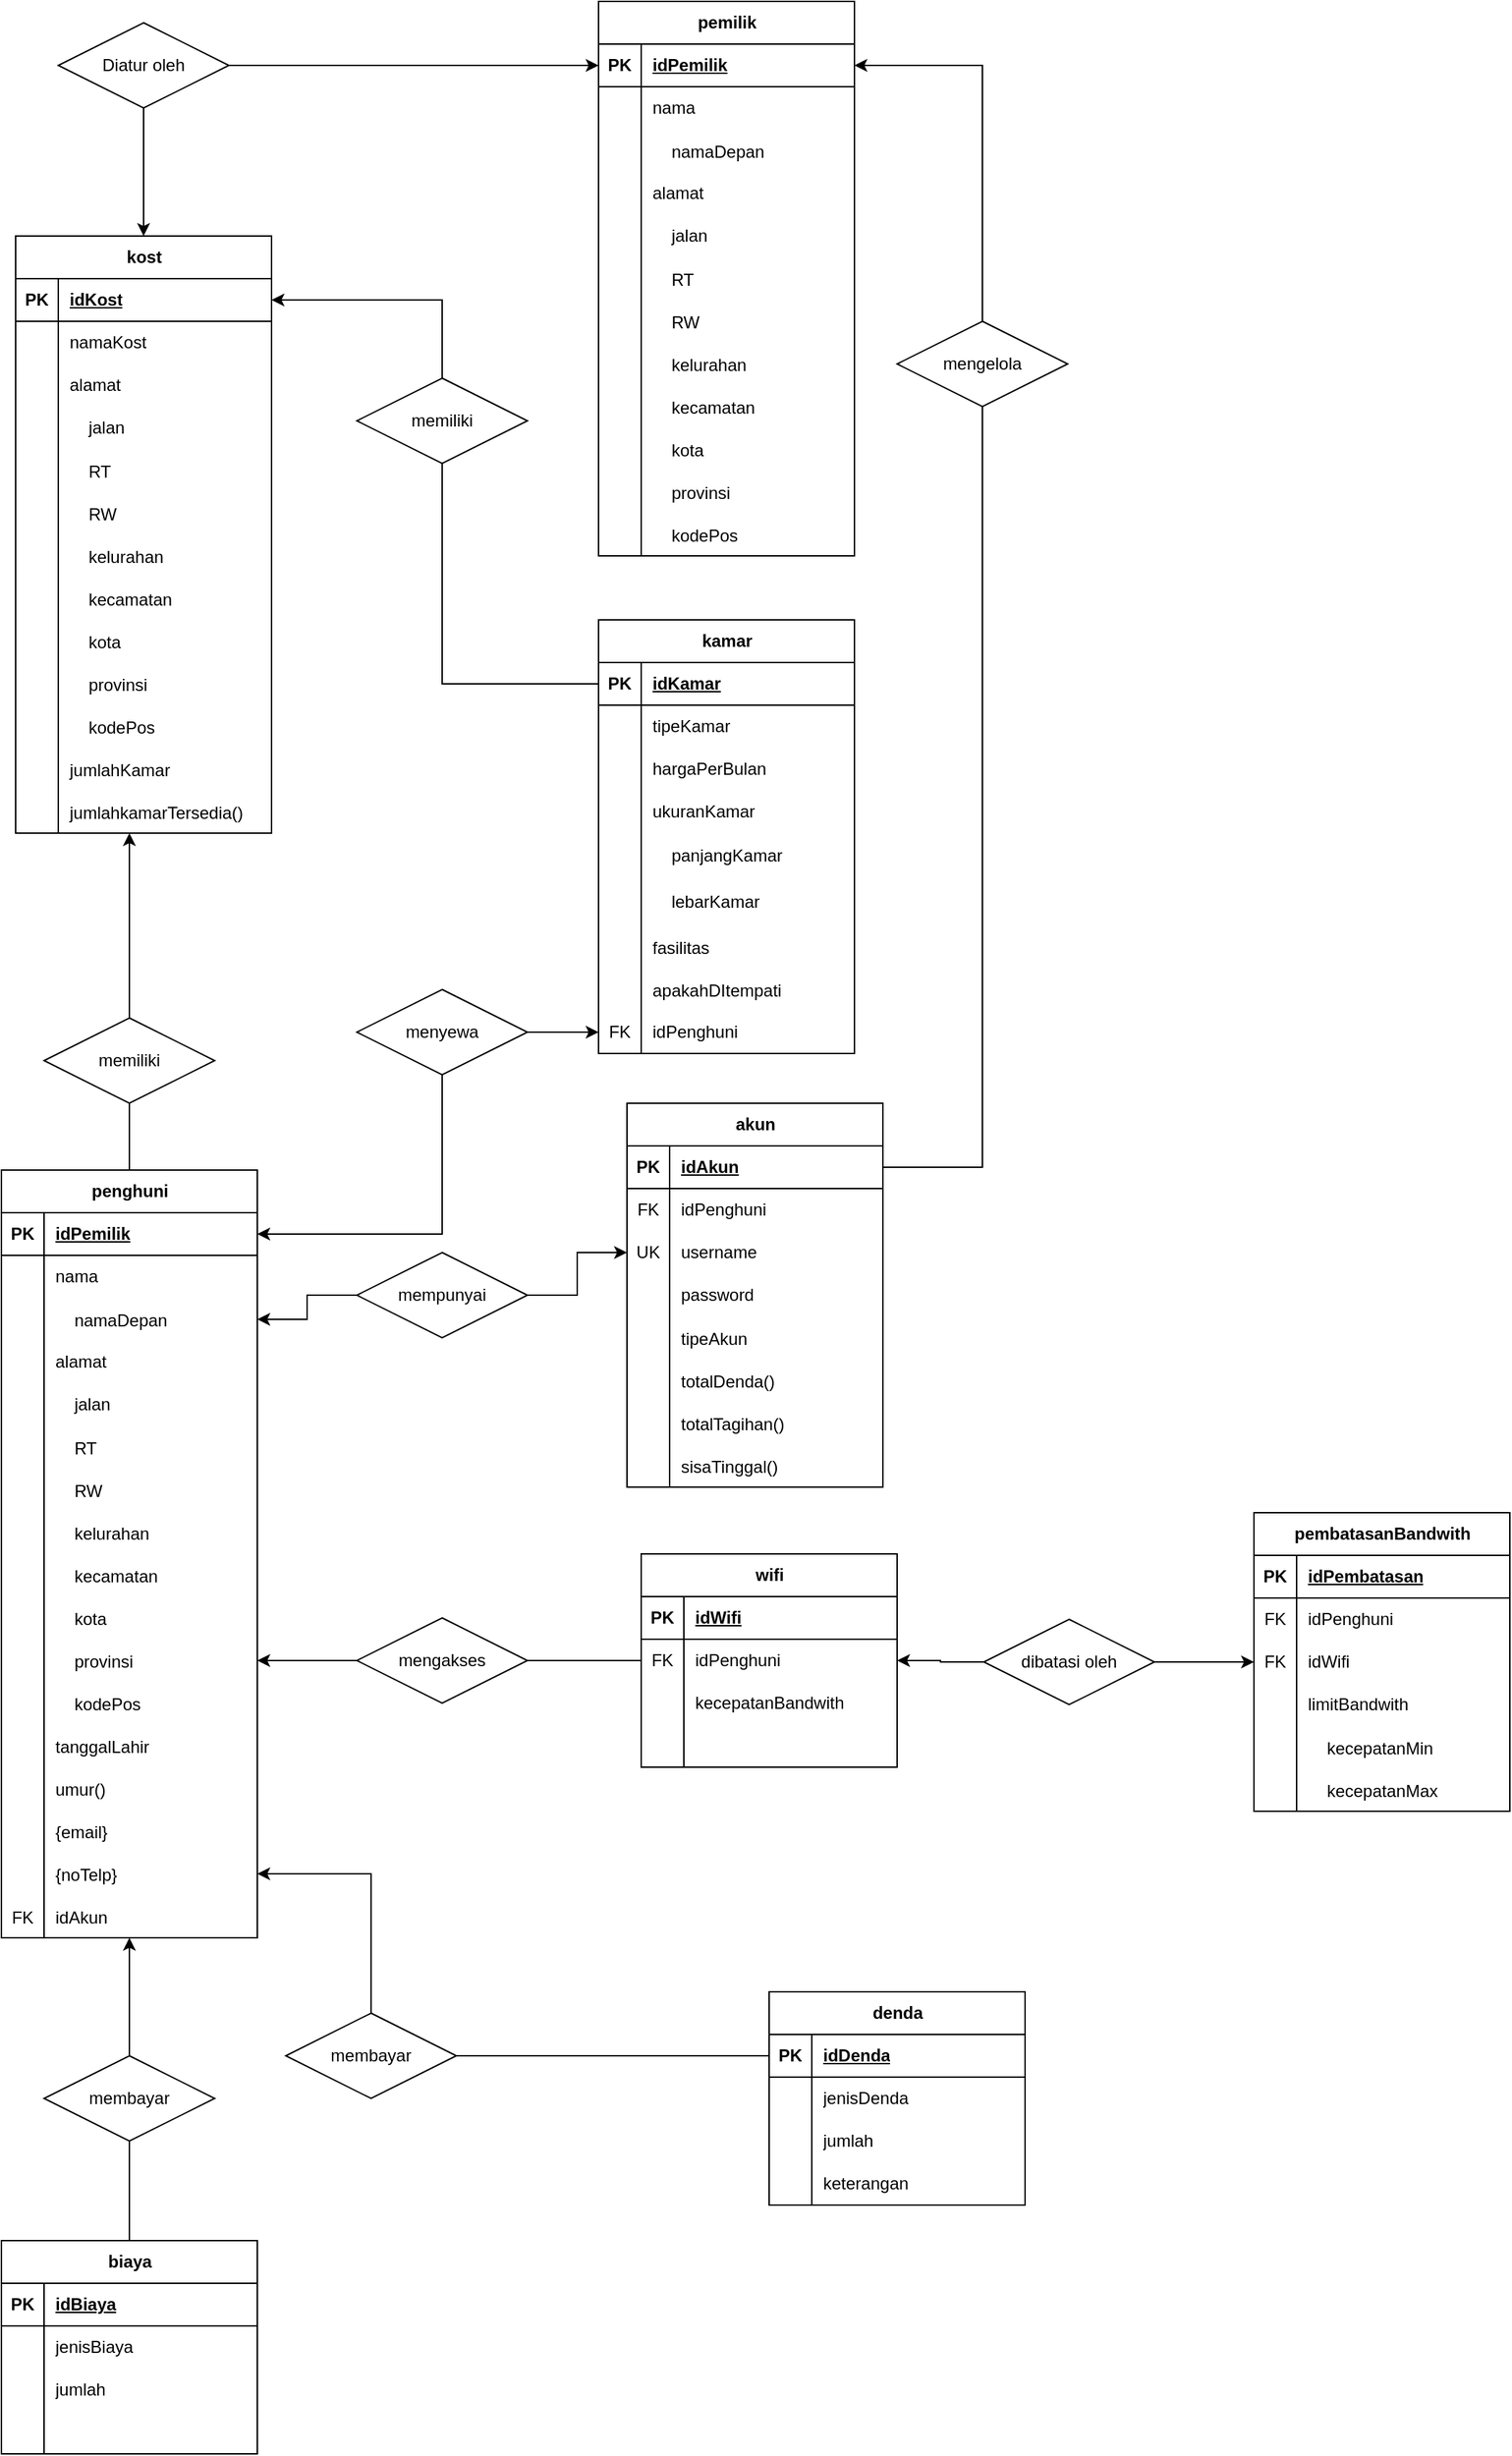 <mxfile version="22.0.6" type="device">
  <diagram name="ERD" id="RSVTYOlq6sDYtqB_Z4SS">
    <mxGraphModel dx="830" dy="1764" grid="1" gridSize="10" guides="1" tooltips="1" connect="1" arrows="1" fold="1" page="1" pageScale="1" pageWidth="850" pageHeight="1100" math="0" shadow="0">
      <root>
        <mxCell id="0" />
        <mxCell id="1" parent="0" />
        <mxCell id="XQXp0R26g1O0m-FwbE7X-2" value="kost" style="shape=table;startSize=30;container=1;collapsible=1;childLayout=tableLayout;fixedRows=1;rowLines=0;fontStyle=1;align=center;resizeLast=1;html=1;" parent="1" vertex="1">
          <mxGeometry x="140" width="180" height="420" as="geometry" />
        </mxCell>
        <mxCell id="XQXp0R26g1O0m-FwbE7X-3" value="" style="shape=tableRow;horizontal=0;startSize=0;swimlaneHead=0;swimlaneBody=0;fillColor=none;collapsible=0;dropTarget=0;points=[[0,0.5],[1,0.5]];portConstraint=eastwest;top=0;left=0;right=0;bottom=1;" parent="XQXp0R26g1O0m-FwbE7X-2" vertex="1">
          <mxGeometry y="30" width="180" height="30" as="geometry" />
        </mxCell>
        <mxCell id="XQXp0R26g1O0m-FwbE7X-4" value="PK" style="shape=partialRectangle;connectable=0;fillColor=none;top=0;left=0;bottom=0;right=0;fontStyle=1;overflow=hidden;whiteSpace=wrap;html=1;" parent="XQXp0R26g1O0m-FwbE7X-3" vertex="1">
          <mxGeometry width="30" height="30" as="geometry">
            <mxRectangle width="30" height="30" as="alternateBounds" />
          </mxGeometry>
        </mxCell>
        <mxCell id="XQXp0R26g1O0m-FwbE7X-5" value="idKost" style="shape=partialRectangle;connectable=0;fillColor=none;top=0;left=0;bottom=0;right=0;align=left;spacingLeft=6;fontStyle=5;overflow=hidden;whiteSpace=wrap;html=1;" parent="XQXp0R26g1O0m-FwbE7X-3" vertex="1">
          <mxGeometry x="30" width="150" height="30" as="geometry">
            <mxRectangle width="150" height="30" as="alternateBounds" />
          </mxGeometry>
        </mxCell>
        <mxCell id="XQXp0R26g1O0m-FwbE7X-6" value="" style="shape=tableRow;horizontal=0;startSize=0;swimlaneHead=0;swimlaneBody=0;fillColor=none;collapsible=0;dropTarget=0;points=[[0,0.5],[1,0.5]];portConstraint=eastwest;top=0;left=0;right=0;bottom=0;" parent="XQXp0R26g1O0m-FwbE7X-2" vertex="1">
          <mxGeometry y="60" width="180" height="30" as="geometry" />
        </mxCell>
        <mxCell id="XQXp0R26g1O0m-FwbE7X-7" value="" style="shape=partialRectangle;connectable=0;fillColor=none;top=0;left=0;bottom=0;right=0;editable=1;overflow=hidden;whiteSpace=wrap;html=1;" parent="XQXp0R26g1O0m-FwbE7X-6" vertex="1">
          <mxGeometry width="30" height="30" as="geometry">
            <mxRectangle width="30" height="30" as="alternateBounds" />
          </mxGeometry>
        </mxCell>
        <mxCell id="XQXp0R26g1O0m-FwbE7X-8" value="namaKost" style="shape=partialRectangle;connectable=0;fillColor=none;top=0;left=0;bottom=0;right=0;align=left;spacingLeft=6;overflow=hidden;whiteSpace=wrap;html=1;" parent="XQXp0R26g1O0m-FwbE7X-6" vertex="1">
          <mxGeometry x="30" width="150" height="30" as="geometry">
            <mxRectangle width="150" height="30" as="alternateBounds" />
          </mxGeometry>
        </mxCell>
        <mxCell id="XQXp0R26g1O0m-FwbE7X-9" value="" style="shape=tableRow;horizontal=0;startSize=0;swimlaneHead=0;swimlaneBody=0;fillColor=none;collapsible=0;dropTarget=0;points=[[0,0.5],[1,0.5]];portConstraint=eastwest;top=0;left=0;right=0;bottom=0;" parent="XQXp0R26g1O0m-FwbE7X-2" vertex="1">
          <mxGeometry y="90" width="180" height="30" as="geometry" />
        </mxCell>
        <mxCell id="XQXp0R26g1O0m-FwbE7X-10" value="" style="shape=partialRectangle;connectable=0;fillColor=none;top=0;left=0;bottom=0;right=0;editable=1;overflow=hidden;whiteSpace=wrap;html=1;" parent="XQXp0R26g1O0m-FwbE7X-9" vertex="1">
          <mxGeometry width="30" height="30" as="geometry">
            <mxRectangle width="30" height="30" as="alternateBounds" />
          </mxGeometry>
        </mxCell>
        <mxCell id="XQXp0R26g1O0m-FwbE7X-11" value="alamat" style="shape=partialRectangle;connectable=0;fillColor=none;top=0;left=0;bottom=0;right=0;align=left;spacingLeft=6;overflow=hidden;whiteSpace=wrap;html=1;" parent="XQXp0R26g1O0m-FwbE7X-9" vertex="1">
          <mxGeometry x="30" width="150" height="30" as="geometry">
            <mxRectangle width="150" height="30" as="alternateBounds" />
          </mxGeometry>
        </mxCell>
        <mxCell id="XQXp0R26g1O0m-FwbE7X-12" value="" style="shape=tableRow;horizontal=0;startSize=0;swimlaneHead=0;swimlaneBody=0;fillColor=none;collapsible=0;dropTarget=0;points=[[0,0.5],[1,0.5]];portConstraint=eastwest;top=0;left=0;right=0;bottom=0;" parent="XQXp0R26g1O0m-FwbE7X-2" vertex="1">
          <mxGeometry y="120" width="180" height="30" as="geometry" />
        </mxCell>
        <mxCell id="XQXp0R26g1O0m-FwbE7X-13" value="" style="shape=partialRectangle;connectable=0;fillColor=none;top=0;left=0;bottom=0;right=0;editable=1;overflow=hidden;whiteSpace=wrap;html=1;" parent="XQXp0R26g1O0m-FwbE7X-12" vertex="1">
          <mxGeometry width="30" height="30" as="geometry">
            <mxRectangle width="30" height="30" as="alternateBounds" />
          </mxGeometry>
        </mxCell>
        <mxCell id="XQXp0R26g1O0m-FwbE7X-14" value="&amp;nbsp; &amp;nbsp; jalan" style="shape=partialRectangle;connectable=0;fillColor=none;top=0;left=0;bottom=0;right=0;align=left;spacingLeft=6;overflow=hidden;whiteSpace=wrap;html=1;" parent="XQXp0R26g1O0m-FwbE7X-12" vertex="1">
          <mxGeometry x="30" width="150" height="30" as="geometry">
            <mxRectangle width="150" height="30" as="alternateBounds" />
          </mxGeometry>
        </mxCell>
        <mxCell id="XQXp0R26g1O0m-FwbE7X-19" value="" style="shape=tableRow;horizontal=0;startSize=0;swimlaneHead=0;swimlaneBody=0;fillColor=none;collapsible=0;dropTarget=0;points=[[0,0.5],[1,0.5]];portConstraint=eastwest;top=0;left=0;right=0;bottom=0;" parent="XQXp0R26g1O0m-FwbE7X-2" vertex="1">
          <mxGeometry y="150" width="180" height="30" as="geometry" />
        </mxCell>
        <mxCell id="XQXp0R26g1O0m-FwbE7X-20" value="" style="shape=partialRectangle;connectable=0;fillColor=none;top=0;left=0;bottom=0;right=0;editable=1;overflow=hidden;" parent="XQXp0R26g1O0m-FwbE7X-19" vertex="1">
          <mxGeometry width="30" height="30" as="geometry">
            <mxRectangle width="30" height="30" as="alternateBounds" />
          </mxGeometry>
        </mxCell>
        <mxCell id="XQXp0R26g1O0m-FwbE7X-21" value="    RT" style="shape=partialRectangle;connectable=0;fillColor=none;top=0;left=0;bottom=0;right=0;align=left;spacingLeft=6;overflow=hidden;" parent="XQXp0R26g1O0m-FwbE7X-19" vertex="1">
          <mxGeometry x="30" width="150" height="30" as="geometry">
            <mxRectangle width="150" height="30" as="alternateBounds" />
          </mxGeometry>
        </mxCell>
        <mxCell id="XQXp0R26g1O0m-FwbE7X-23" value="" style="shape=tableRow;horizontal=0;startSize=0;swimlaneHead=0;swimlaneBody=0;fillColor=none;collapsible=0;dropTarget=0;points=[[0,0.5],[1,0.5]];portConstraint=eastwest;top=0;left=0;right=0;bottom=0;" parent="XQXp0R26g1O0m-FwbE7X-2" vertex="1">
          <mxGeometry y="180" width="180" height="30" as="geometry" />
        </mxCell>
        <mxCell id="XQXp0R26g1O0m-FwbE7X-24" value="" style="shape=partialRectangle;connectable=0;fillColor=none;top=0;left=0;bottom=0;right=0;editable=1;overflow=hidden;" parent="XQXp0R26g1O0m-FwbE7X-23" vertex="1">
          <mxGeometry width="30" height="30" as="geometry">
            <mxRectangle width="30" height="30" as="alternateBounds" />
          </mxGeometry>
        </mxCell>
        <mxCell id="XQXp0R26g1O0m-FwbE7X-25" value="    RW" style="shape=partialRectangle;connectable=0;fillColor=none;top=0;left=0;bottom=0;right=0;align=left;spacingLeft=6;overflow=hidden;" parent="XQXp0R26g1O0m-FwbE7X-23" vertex="1">
          <mxGeometry x="30" width="150" height="30" as="geometry">
            <mxRectangle width="150" height="30" as="alternateBounds" />
          </mxGeometry>
        </mxCell>
        <mxCell id="XQXp0R26g1O0m-FwbE7X-26" value="" style="shape=tableRow;horizontal=0;startSize=0;swimlaneHead=0;swimlaneBody=0;fillColor=none;collapsible=0;dropTarget=0;points=[[0,0.5],[1,0.5]];portConstraint=eastwest;top=0;left=0;right=0;bottom=0;" parent="XQXp0R26g1O0m-FwbE7X-2" vertex="1">
          <mxGeometry y="210" width="180" height="30" as="geometry" />
        </mxCell>
        <mxCell id="XQXp0R26g1O0m-FwbE7X-27" value="" style="shape=partialRectangle;connectable=0;fillColor=none;top=0;left=0;bottom=0;right=0;editable=1;overflow=hidden;" parent="XQXp0R26g1O0m-FwbE7X-26" vertex="1">
          <mxGeometry width="30" height="30" as="geometry">
            <mxRectangle width="30" height="30" as="alternateBounds" />
          </mxGeometry>
        </mxCell>
        <mxCell id="XQXp0R26g1O0m-FwbE7X-28" value="    kelurahan" style="shape=partialRectangle;connectable=0;fillColor=none;top=0;left=0;bottom=0;right=0;align=left;spacingLeft=6;overflow=hidden;" parent="XQXp0R26g1O0m-FwbE7X-26" vertex="1">
          <mxGeometry x="30" width="150" height="30" as="geometry">
            <mxRectangle width="150" height="30" as="alternateBounds" />
          </mxGeometry>
        </mxCell>
        <mxCell id="XQXp0R26g1O0m-FwbE7X-29" value="" style="shape=tableRow;horizontal=0;startSize=0;swimlaneHead=0;swimlaneBody=0;fillColor=none;collapsible=0;dropTarget=0;points=[[0,0.5],[1,0.5]];portConstraint=eastwest;top=0;left=0;right=0;bottom=0;" parent="XQXp0R26g1O0m-FwbE7X-2" vertex="1">
          <mxGeometry y="240" width="180" height="30" as="geometry" />
        </mxCell>
        <mxCell id="XQXp0R26g1O0m-FwbE7X-30" value="" style="shape=partialRectangle;connectable=0;fillColor=none;top=0;left=0;bottom=0;right=0;editable=1;overflow=hidden;" parent="XQXp0R26g1O0m-FwbE7X-29" vertex="1">
          <mxGeometry width="30" height="30" as="geometry">
            <mxRectangle width="30" height="30" as="alternateBounds" />
          </mxGeometry>
        </mxCell>
        <mxCell id="XQXp0R26g1O0m-FwbE7X-31" value="    kecamatan" style="shape=partialRectangle;connectable=0;fillColor=none;top=0;left=0;bottom=0;right=0;align=left;spacingLeft=6;overflow=hidden;" parent="XQXp0R26g1O0m-FwbE7X-29" vertex="1">
          <mxGeometry x="30" width="150" height="30" as="geometry">
            <mxRectangle width="150" height="30" as="alternateBounds" />
          </mxGeometry>
        </mxCell>
        <mxCell id="XQXp0R26g1O0m-FwbE7X-33" value="" style="shape=tableRow;horizontal=0;startSize=0;swimlaneHead=0;swimlaneBody=0;fillColor=none;collapsible=0;dropTarget=0;points=[[0,0.5],[1,0.5]];portConstraint=eastwest;top=0;left=0;right=0;bottom=0;" parent="XQXp0R26g1O0m-FwbE7X-2" vertex="1">
          <mxGeometry y="270" width="180" height="30" as="geometry" />
        </mxCell>
        <mxCell id="XQXp0R26g1O0m-FwbE7X-34" value="" style="shape=partialRectangle;connectable=0;fillColor=none;top=0;left=0;bottom=0;right=0;editable=1;overflow=hidden;" parent="XQXp0R26g1O0m-FwbE7X-33" vertex="1">
          <mxGeometry width="30" height="30" as="geometry">
            <mxRectangle width="30" height="30" as="alternateBounds" />
          </mxGeometry>
        </mxCell>
        <mxCell id="XQXp0R26g1O0m-FwbE7X-35" value="    kota" style="shape=partialRectangle;connectable=0;fillColor=none;top=0;left=0;bottom=0;right=0;align=left;spacingLeft=6;overflow=hidden;" parent="XQXp0R26g1O0m-FwbE7X-33" vertex="1">
          <mxGeometry x="30" width="150" height="30" as="geometry">
            <mxRectangle width="150" height="30" as="alternateBounds" />
          </mxGeometry>
        </mxCell>
        <mxCell id="XQXp0R26g1O0m-FwbE7X-36" value="" style="shape=tableRow;horizontal=0;startSize=0;swimlaneHead=0;swimlaneBody=0;fillColor=none;collapsible=0;dropTarget=0;points=[[0,0.5],[1,0.5]];portConstraint=eastwest;top=0;left=0;right=0;bottom=0;" parent="XQXp0R26g1O0m-FwbE7X-2" vertex="1">
          <mxGeometry y="300" width="180" height="30" as="geometry" />
        </mxCell>
        <mxCell id="XQXp0R26g1O0m-FwbE7X-37" value="" style="shape=partialRectangle;connectable=0;fillColor=none;top=0;left=0;bottom=0;right=0;editable=1;overflow=hidden;" parent="XQXp0R26g1O0m-FwbE7X-36" vertex="1">
          <mxGeometry width="30" height="30" as="geometry">
            <mxRectangle width="30" height="30" as="alternateBounds" />
          </mxGeometry>
        </mxCell>
        <mxCell id="XQXp0R26g1O0m-FwbE7X-38" value="    provinsi" style="shape=partialRectangle;connectable=0;fillColor=none;top=0;left=0;bottom=0;right=0;align=left;spacingLeft=6;overflow=hidden;" parent="XQXp0R26g1O0m-FwbE7X-36" vertex="1">
          <mxGeometry x="30" width="150" height="30" as="geometry">
            <mxRectangle width="150" height="30" as="alternateBounds" />
          </mxGeometry>
        </mxCell>
        <mxCell id="XQXp0R26g1O0m-FwbE7X-39" value="" style="shape=tableRow;horizontal=0;startSize=0;swimlaneHead=0;swimlaneBody=0;fillColor=none;collapsible=0;dropTarget=0;points=[[0,0.5],[1,0.5]];portConstraint=eastwest;top=0;left=0;right=0;bottom=0;" parent="XQXp0R26g1O0m-FwbE7X-2" vertex="1">
          <mxGeometry y="330" width="180" height="30" as="geometry" />
        </mxCell>
        <mxCell id="XQXp0R26g1O0m-FwbE7X-40" value="" style="shape=partialRectangle;connectable=0;fillColor=none;top=0;left=0;bottom=0;right=0;editable=1;overflow=hidden;" parent="XQXp0R26g1O0m-FwbE7X-39" vertex="1">
          <mxGeometry width="30" height="30" as="geometry">
            <mxRectangle width="30" height="30" as="alternateBounds" />
          </mxGeometry>
        </mxCell>
        <mxCell id="XQXp0R26g1O0m-FwbE7X-41" value="    kodePos" style="shape=partialRectangle;connectable=0;fillColor=none;top=0;left=0;bottom=0;right=0;align=left;spacingLeft=6;overflow=hidden;" parent="XQXp0R26g1O0m-FwbE7X-39" vertex="1">
          <mxGeometry x="30" width="150" height="30" as="geometry">
            <mxRectangle width="150" height="30" as="alternateBounds" />
          </mxGeometry>
        </mxCell>
        <mxCell id="XQXp0R26g1O0m-FwbE7X-43" value="" style="shape=tableRow;horizontal=0;startSize=0;swimlaneHead=0;swimlaneBody=0;fillColor=none;collapsible=0;dropTarget=0;points=[[0,0.5],[1,0.5]];portConstraint=eastwest;top=0;left=0;right=0;bottom=0;" parent="XQXp0R26g1O0m-FwbE7X-2" vertex="1">
          <mxGeometry y="360" width="180" height="30" as="geometry" />
        </mxCell>
        <mxCell id="XQXp0R26g1O0m-FwbE7X-44" value="" style="shape=partialRectangle;connectable=0;fillColor=none;top=0;left=0;bottom=0;right=0;editable=1;overflow=hidden;" parent="XQXp0R26g1O0m-FwbE7X-43" vertex="1">
          <mxGeometry width="30" height="30" as="geometry">
            <mxRectangle width="30" height="30" as="alternateBounds" />
          </mxGeometry>
        </mxCell>
        <mxCell id="XQXp0R26g1O0m-FwbE7X-45" value="jumlahKamar" style="shape=partialRectangle;connectable=0;fillColor=none;top=0;left=0;bottom=0;right=0;align=left;spacingLeft=6;overflow=hidden;" parent="XQXp0R26g1O0m-FwbE7X-43" vertex="1">
          <mxGeometry x="30" width="150" height="30" as="geometry">
            <mxRectangle width="150" height="30" as="alternateBounds" />
          </mxGeometry>
        </mxCell>
        <mxCell id="XQXp0R26g1O0m-FwbE7X-46" value="" style="shape=tableRow;horizontal=0;startSize=0;swimlaneHead=0;swimlaneBody=0;fillColor=none;collapsible=0;dropTarget=0;points=[[0,0.5],[1,0.5]];portConstraint=eastwest;top=0;left=0;right=0;bottom=0;" parent="XQXp0R26g1O0m-FwbE7X-2" vertex="1">
          <mxGeometry y="390" width="180" height="30" as="geometry" />
        </mxCell>
        <mxCell id="XQXp0R26g1O0m-FwbE7X-47" value="" style="shape=partialRectangle;connectable=0;fillColor=none;top=0;left=0;bottom=0;right=0;editable=1;overflow=hidden;" parent="XQXp0R26g1O0m-FwbE7X-46" vertex="1">
          <mxGeometry width="30" height="30" as="geometry">
            <mxRectangle width="30" height="30" as="alternateBounds" />
          </mxGeometry>
        </mxCell>
        <mxCell id="XQXp0R26g1O0m-FwbE7X-48" value="jumlahkamarTersedia()" style="shape=partialRectangle;connectable=0;fillColor=none;top=0;left=0;bottom=0;right=0;align=left;spacingLeft=6;overflow=hidden;" parent="XQXp0R26g1O0m-FwbE7X-46" vertex="1">
          <mxGeometry x="30" width="150" height="30" as="geometry">
            <mxRectangle width="150" height="30" as="alternateBounds" />
          </mxGeometry>
        </mxCell>
        <mxCell id="HmpLW4L7rJgK2xq6WI-n-253" style="edgeStyle=orthogonalEdgeStyle;rounded=0;orthogonalLoop=1;jettySize=auto;html=1;endArrow=none;endFill=0;startArrow=classic;startFill=1;" parent="1" source="HmpLW4L7rJgK2xq6WI-n-14" target="HmpLW4L7rJgK2xq6WI-n-248" edge="1">
          <mxGeometry relative="1" as="geometry" />
        </mxCell>
        <mxCell id="HmpLW4L7rJgK2xq6WI-n-14" value="penghuni" style="shape=table;startSize=30;container=1;collapsible=1;childLayout=tableLayout;fixedRows=1;rowLines=0;fontStyle=1;align=center;resizeLast=1;html=1;" parent="1" vertex="1">
          <mxGeometry x="130" y="657" width="180" height="540" as="geometry" />
        </mxCell>
        <mxCell id="HmpLW4L7rJgK2xq6WI-n-15" value="" style="shape=tableRow;horizontal=0;startSize=0;swimlaneHead=0;swimlaneBody=0;fillColor=none;collapsible=0;dropTarget=0;points=[[0,0.5],[1,0.5]];portConstraint=eastwest;top=0;left=0;right=0;bottom=1;" parent="HmpLW4L7rJgK2xq6WI-n-14" vertex="1">
          <mxGeometry y="30" width="180" height="30" as="geometry" />
        </mxCell>
        <mxCell id="HmpLW4L7rJgK2xq6WI-n-16" value="PK" style="shape=partialRectangle;connectable=0;fillColor=none;top=0;left=0;bottom=0;right=0;fontStyle=1;overflow=hidden;whiteSpace=wrap;html=1;" parent="HmpLW4L7rJgK2xq6WI-n-15" vertex="1">
          <mxGeometry width="30" height="30" as="geometry">
            <mxRectangle width="30" height="30" as="alternateBounds" />
          </mxGeometry>
        </mxCell>
        <mxCell id="HmpLW4L7rJgK2xq6WI-n-17" value="idPemilik" style="shape=partialRectangle;connectable=0;fillColor=none;top=0;left=0;bottom=0;right=0;align=left;spacingLeft=6;fontStyle=5;overflow=hidden;whiteSpace=wrap;html=1;" parent="HmpLW4L7rJgK2xq6WI-n-15" vertex="1">
          <mxGeometry x="30" width="150" height="30" as="geometry">
            <mxRectangle width="150" height="30" as="alternateBounds" />
          </mxGeometry>
        </mxCell>
        <mxCell id="HmpLW4L7rJgK2xq6WI-n-18" value="" style="shape=tableRow;horizontal=0;startSize=0;swimlaneHead=0;swimlaneBody=0;fillColor=none;collapsible=0;dropTarget=0;points=[[0,0.5],[1,0.5]];portConstraint=eastwest;top=0;left=0;right=0;bottom=0;" parent="HmpLW4L7rJgK2xq6WI-n-14" vertex="1">
          <mxGeometry y="60" width="180" height="30" as="geometry" />
        </mxCell>
        <mxCell id="HmpLW4L7rJgK2xq6WI-n-19" value="" style="shape=partialRectangle;connectable=0;fillColor=none;top=0;left=0;bottom=0;right=0;editable=1;overflow=hidden;whiteSpace=wrap;html=1;" parent="HmpLW4L7rJgK2xq6WI-n-18" vertex="1">
          <mxGeometry width="30" height="30" as="geometry">
            <mxRectangle width="30" height="30" as="alternateBounds" />
          </mxGeometry>
        </mxCell>
        <mxCell id="HmpLW4L7rJgK2xq6WI-n-20" value="nama" style="shape=partialRectangle;connectable=0;fillColor=none;top=0;left=0;bottom=0;right=0;align=left;spacingLeft=6;overflow=hidden;whiteSpace=wrap;html=1;" parent="HmpLW4L7rJgK2xq6WI-n-18" vertex="1">
          <mxGeometry x="30" width="150" height="30" as="geometry">
            <mxRectangle width="150" height="30" as="alternateBounds" />
          </mxGeometry>
        </mxCell>
        <mxCell id="HmpLW4L7rJgK2xq6WI-n-21" value="" style="shape=tableRow;horizontal=0;startSize=0;swimlaneHead=0;swimlaneBody=0;fillColor=none;collapsible=0;dropTarget=0;points=[[0,0.5],[1,0.5]];portConstraint=eastwest;top=0;left=0;right=0;bottom=0;" parent="HmpLW4L7rJgK2xq6WI-n-14" vertex="1">
          <mxGeometry y="90" width="180" height="30" as="geometry" />
        </mxCell>
        <mxCell id="HmpLW4L7rJgK2xq6WI-n-22" value="" style="shape=partialRectangle;connectable=0;fillColor=none;top=0;left=0;bottom=0;right=0;editable=1;overflow=hidden;" parent="HmpLW4L7rJgK2xq6WI-n-21" vertex="1">
          <mxGeometry width="30" height="30" as="geometry">
            <mxRectangle width="30" height="30" as="alternateBounds" />
          </mxGeometry>
        </mxCell>
        <mxCell id="HmpLW4L7rJgK2xq6WI-n-23" value="    namaDepan" style="shape=partialRectangle;connectable=0;fillColor=none;top=0;left=0;bottom=0;right=0;align=left;spacingLeft=6;overflow=hidden;" parent="HmpLW4L7rJgK2xq6WI-n-21" vertex="1">
          <mxGeometry x="30" width="150" height="30" as="geometry">
            <mxRectangle width="150" height="30" as="alternateBounds" />
          </mxGeometry>
        </mxCell>
        <mxCell id="HmpLW4L7rJgK2xq6WI-n-24" value="" style="shape=tableRow;horizontal=0;startSize=0;swimlaneHead=0;swimlaneBody=0;fillColor=none;collapsible=0;dropTarget=0;points=[[0,0.5],[1,0.5]];portConstraint=eastwest;top=0;left=0;right=0;bottom=0;" parent="HmpLW4L7rJgK2xq6WI-n-14" vertex="1">
          <mxGeometry y="120" width="180" height="30" as="geometry" />
        </mxCell>
        <mxCell id="HmpLW4L7rJgK2xq6WI-n-25" value="" style="shape=partialRectangle;connectable=0;fillColor=none;top=0;left=0;bottom=0;right=0;editable=1;overflow=hidden;whiteSpace=wrap;html=1;" parent="HmpLW4L7rJgK2xq6WI-n-24" vertex="1">
          <mxGeometry width="30" height="30" as="geometry">
            <mxRectangle width="30" height="30" as="alternateBounds" />
          </mxGeometry>
        </mxCell>
        <mxCell id="HmpLW4L7rJgK2xq6WI-n-26" value="alamat" style="shape=partialRectangle;connectable=0;fillColor=none;top=0;left=0;bottom=0;right=0;align=left;spacingLeft=6;overflow=hidden;whiteSpace=wrap;html=1;" parent="HmpLW4L7rJgK2xq6WI-n-24" vertex="1">
          <mxGeometry x="30" width="150" height="30" as="geometry">
            <mxRectangle width="150" height="30" as="alternateBounds" />
          </mxGeometry>
        </mxCell>
        <mxCell id="HmpLW4L7rJgK2xq6WI-n-27" value="" style="shape=tableRow;horizontal=0;startSize=0;swimlaneHead=0;swimlaneBody=0;fillColor=none;collapsible=0;dropTarget=0;points=[[0,0.5],[1,0.5]];portConstraint=eastwest;top=0;left=0;right=0;bottom=0;" parent="HmpLW4L7rJgK2xq6WI-n-14" vertex="1">
          <mxGeometry y="150" width="180" height="30" as="geometry" />
        </mxCell>
        <mxCell id="HmpLW4L7rJgK2xq6WI-n-28" value="" style="shape=partialRectangle;connectable=0;fillColor=none;top=0;left=0;bottom=0;right=0;editable=1;overflow=hidden;whiteSpace=wrap;html=1;" parent="HmpLW4L7rJgK2xq6WI-n-27" vertex="1">
          <mxGeometry width="30" height="30" as="geometry">
            <mxRectangle width="30" height="30" as="alternateBounds" />
          </mxGeometry>
        </mxCell>
        <mxCell id="HmpLW4L7rJgK2xq6WI-n-29" value="&amp;nbsp; &amp;nbsp; jalan" style="shape=partialRectangle;connectable=0;fillColor=none;top=0;left=0;bottom=0;right=0;align=left;spacingLeft=6;overflow=hidden;whiteSpace=wrap;html=1;" parent="HmpLW4L7rJgK2xq6WI-n-27" vertex="1">
          <mxGeometry x="30" width="150" height="30" as="geometry">
            <mxRectangle width="150" height="30" as="alternateBounds" />
          </mxGeometry>
        </mxCell>
        <mxCell id="HmpLW4L7rJgK2xq6WI-n-30" value="" style="shape=tableRow;horizontal=0;startSize=0;swimlaneHead=0;swimlaneBody=0;fillColor=none;collapsible=0;dropTarget=0;points=[[0,0.5],[1,0.5]];portConstraint=eastwest;top=0;left=0;right=0;bottom=0;" parent="HmpLW4L7rJgK2xq6WI-n-14" vertex="1">
          <mxGeometry y="180" width="180" height="30" as="geometry" />
        </mxCell>
        <mxCell id="HmpLW4L7rJgK2xq6WI-n-31" value="" style="shape=partialRectangle;connectable=0;fillColor=none;top=0;left=0;bottom=0;right=0;editable=1;overflow=hidden;" parent="HmpLW4L7rJgK2xq6WI-n-30" vertex="1">
          <mxGeometry width="30" height="30" as="geometry">
            <mxRectangle width="30" height="30" as="alternateBounds" />
          </mxGeometry>
        </mxCell>
        <mxCell id="HmpLW4L7rJgK2xq6WI-n-32" value="    RT" style="shape=partialRectangle;connectable=0;fillColor=none;top=0;left=0;bottom=0;right=0;align=left;spacingLeft=6;overflow=hidden;" parent="HmpLW4L7rJgK2xq6WI-n-30" vertex="1">
          <mxGeometry x="30" width="150" height="30" as="geometry">
            <mxRectangle width="150" height="30" as="alternateBounds" />
          </mxGeometry>
        </mxCell>
        <mxCell id="HmpLW4L7rJgK2xq6WI-n-33" value="" style="shape=tableRow;horizontal=0;startSize=0;swimlaneHead=0;swimlaneBody=0;fillColor=none;collapsible=0;dropTarget=0;points=[[0,0.5],[1,0.5]];portConstraint=eastwest;top=0;left=0;right=0;bottom=0;" parent="HmpLW4L7rJgK2xq6WI-n-14" vertex="1">
          <mxGeometry y="210" width="180" height="30" as="geometry" />
        </mxCell>
        <mxCell id="HmpLW4L7rJgK2xq6WI-n-34" value="" style="shape=partialRectangle;connectable=0;fillColor=none;top=0;left=0;bottom=0;right=0;editable=1;overflow=hidden;" parent="HmpLW4L7rJgK2xq6WI-n-33" vertex="1">
          <mxGeometry width="30" height="30" as="geometry">
            <mxRectangle width="30" height="30" as="alternateBounds" />
          </mxGeometry>
        </mxCell>
        <mxCell id="HmpLW4L7rJgK2xq6WI-n-35" value="    RW" style="shape=partialRectangle;connectable=0;fillColor=none;top=0;left=0;bottom=0;right=0;align=left;spacingLeft=6;overflow=hidden;" parent="HmpLW4L7rJgK2xq6WI-n-33" vertex="1">
          <mxGeometry x="30" width="150" height="30" as="geometry">
            <mxRectangle width="150" height="30" as="alternateBounds" />
          </mxGeometry>
        </mxCell>
        <mxCell id="HmpLW4L7rJgK2xq6WI-n-36" value="" style="shape=tableRow;horizontal=0;startSize=0;swimlaneHead=0;swimlaneBody=0;fillColor=none;collapsible=0;dropTarget=0;points=[[0,0.5],[1,0.5]];portConstraint=eastwest;top=0;left=0;right=0;bottom=0;" parent="HmpLW4L7rJgK2xq6WI-n-14" vertex="1">
          <mxGeometry y="240" width="180" height="30" as="geometry" />
        </mxCell>
        <mxCell id="HmpLW4L7rJgK2xq6WI-n-37" value="" style="shape=partialRectangle;connectable=0;fillColor=none;top=0;left=0;bottom=0;right=0;editable=1;overflow=hidden;" parent="HmpLW4L7rJgK2xq6WI-n-36" vertex="1">
          <mxGeometry width="30" height="30" as="geometry">
            <mxRectangle width="30" height="30" as="alternateBounds" />
          </mxGeometry>
        </mxCell>
        <mxCell id="HmpLW4L7rJgK2xq6WI-n-38" value="    kelurahan" style="shape=partialRectangle;connectable=0;fillColor=none;top=0;left=0;bottom=0;right=0;align=left;spacingLeft=6;overflow=hidden;" parent="HmpLW4L7rJgK2xq6WI-n-36" vertex="1">
          <mxGeometry x="30" width="150" height="30" as="geometry">
            <mxRectangle width="150" height="30" as="alternateBounds" />
          </mxGeometry>
        </mxCell>
        <mxCell id="HmpLW4L7rJgK2xq6WI-n-39" value="" style="shape=tableRow;horizontal=0;startSize=0;swimlaneHead=0;swimlaneBody=0;fillColor=none;collapsible=0;dropTarget=0;points=[[0,0.5],[1,0.5]];portConstraint=eastwest;top=0;left=0;right=0;bottom=0;" parent="HmpLW4L7rJgK2xq6WI-n-14" vertex="1">
          <mxGeometry y="270" width="180" height="30" as="geometry" />
        </mxCell>
        <mxCell id="HmpLW4L7rJgK2xq6WI-n-40" value="" style="shape=partialRectangle;connectable=0;fillColor=none;top=0;left=0;bottom=0;right=0;editable=1;overflow=hidden;" parent="HmpLW4L7rJgK2xq6WI-n-39" vertex="1">
          <mxGeometry width="30" height="30" as="geometry">
            <mxRectangle width="30" height="30" as="alternateBounds" />
          </mxGeometry>
        </mxCell>
        <mxCell id="HmpLW4L7rJgK2xq6WI-n-41" value="    kecamatan" style="shape=partialRectangle;connectable=0;fillColor=none;top=0;left=0;bottom=0;right=0;align=left;spacingLeft=6;overflow=hidden;" parent="HmpLW4L7rJgK2xq6WI-n-39" vertex="1">
          <mxGeometry x="30" width="150" height="30" as="geometry">
            <mxRectangle width="150" height="30" as="alternateBounds" />
          </mxGeometry>
        </mxCell>
        <mxCell id="HmpLW4L7rJgK2xq6WI-n-42" value="" style="shape=tableRow;horizontal=0;startSize=0;swimlaneHead=0;swimlaneBody=0;fillColor=none;collapsible=0;dropTarget=0;points=[[0,0.5],[1,0.5]];portConstraint=eastwest;top=0;left=0;right=0;bottom=0;" parent="HmpLW4L7rJgK2xq6WI-n-14" vertex="1">
          <mxGeometry y="300" width="180" height="30" as="geometry" />
        </mxCell>
        <mxCell id="HmpLW4L7rJgK2xq6WI-n-43" value="" style="shape=partialRectangle;connectable=0;fillColor=none;top=0;left=0;bottom=0;right=0;editable=1;overflow=hidden;" parent="HmpLW4L7rJgK2xq6WI-n-42" vertex="1">
          <mxGeometry width="30" height="30" as="geometry">
            <mxRectangle width="30" height="30" as="alternateBounds" />
          </mxGeometry>
        </mxCell>
        <mxCell id="HmpLW4L7rJgK2xq6WI-n-44" value="    kota" style="shape=partialRectangle;connectable=0;fillColor=none;top=0;left=0;bottom=0;right=0;align=left;spacingLeft=6;overflow=hidden;" parent="HmpLW4L7rJgK2xq6WI-n-42" vertex="1">
          <mxGeometry x="30" width="150" height="30" as="geometry">
            <mxRectangle width="150" height="30" as="alternateBounds" />
          </mxGeometry>
        </mxCell>
        <mxCell id="HmpLW4L7rJgK2xq6WI-n-45" value="" style="shape=tableRow;horizontal=0;startSize=0;swimlaneHead=0;swimlaneBody=0;fillColor=none;collapsible=0;dropTarget=0;points=[[0,0.5],[1,0.5]];portConstraint=eastwest;top=0;left=0;right=0;bottom=0;" parent="HmpLW4L7rJgK2xq6WI-n-14" vertex="1">
          <mxGeometry y="330" width="180" height="30" as="geometry" />
        </mxCell>
        <mxCell id="HmpLW4L7rJgK2xq6WI-n-46" value="" style="shape=partialRectangle;connectable=0;fillColor=none;top=0;left=0;bottom=0;right=0;editable=1;overflow=hidden;" parent="HmpLW4L7rJgK2xq6WI-n-45" vertex="1">
          <mxGeometry width="30" height="30" as="geometry">
            <mxRectangle width="30" height="30" as="alternateBounds" />
          </mxGeometry>
        </mxCell>
        <mxCell id="HmpLW4L7rJgK2xq6WI-n-47" value="    provinsi" style="shape=partialRectangle;connectable=0;fillColor=none;top=0;left=0;bottom=0;right=0;align=left;spacingLeft=6;overflow=hidden;" parent="HmpLW4L7rJgK2xq6WI-n-45" vertex="1">
          <mxGeometry x="30" width="150" height="30" as="geometry">
            <mxRectangle width="150" height="30" as="alternateBounds" />
          </mxGeometry>
        </mxCell>
        <mxCell id="HmpLW4L7rJgK2xq6WI-n-48" value="" style="shape=tableRow;horizontal=0;startSize=0;swimlaneHead=0;swimlaneBody=0;fillColor=none;collapsible=0;dropTarget=0;points=[[0,0.5],[1,0.5]];portConstraint=eastwest;top=0;left=0;right=0;bottom=0;" parent="HmpLW4L7rJgK2xq6WI-n-14" vertex="1">
          <mxGeometry y="360" width="180" height="30" as="geometry" />
        </mxCell>
        <mxCell id="HmpLW4L7rJgK2xq6WI-n-49" value="" style="shape=partialRectangle;connectable=0;fillColor=none;top=0;left=0;bottom=0;right=0;editable=1;overflow=hidden;" parent="HmpLW4L7rJgK2xq6WI-n-48" vertex="1">
          <mxGeometry width="30" height="30" as="geometry">
            <mxRectangle width="30" height="30" as="alternateBounds" />
          </mxGeometry>
        </mxCell>
        <mxCell id="HmpLW4L7rJgK2xq6WI-n-50" value="    kodePos" style="shape=partialRectangle;connectable=0;fillColor=none;top=0;left=0;bottom=0;right=0;align=left;spacingLeft=6;overflow=hidden;" parent="HmpLW4L7rJgK2xq6WI-n-48" vertex="1">
          <mxGeometry x="30" width="150" height="30" as="geometry">
            <mxRectangle width="150" height="30" as="alternateBounds" />
          </mxGeometry>
        </mxCell>
        <mxCell id="HmpLW4L7rJgK2xq6WI-n-51" value="" style="shape=tableRow;horizontal=0;startSize=0;swimlaneHead=0;swimlaneBody=0;fillColor=none;collapsible=0;dropTarget=0;points=[[0,0.5],[1,0.5]];portConstraint=eastwest;top=0;left=0;right=0;bottom=0;" parent="HmpLW4L7rJgK2xq6WI-n-14" vertex="1">
          <mxGeometry y="390" width="180" height="30" as="geometry" />
        </mxCell>
        <mxCell id="HmpLW4L7rJgK2xq6WI-n-52" value="" style="shape=partialRectangle;connectable=0;fillColor=none;top=0;left=0;bottom=0;right=0;editable=1;overflow=hidden;" parent="HmpLW4L7rJgK2xq6WI-n-51" vertex="1">
          <mxGeometry width="30" height="30" as="geometry">
            <mxRectangle width="30" height="30" as="alternateBounds" />
          </mxGeometry>
        </mxCell>
        <mxCell id="HmpLW4L7rJgK2xq6WI-n-53" value="tanggalLahir" style="shape=partialRectangle;connectable=0;fillColor=none;top=0;left=0;bottom=0;right=0;align=left;spacingLeft=6;overflow=hidden;" parent="HmpLW4L7rJgK2xq6WI-n-51" vertex="1">
          <mxGeometry x="30" width="150" height="30" as="geometry">
            <mxRectangle width="150" height="30" as="alternateBounds" />
          </mxGeometry>
        </mxCell>
        <mxCell id="HmpLW4L7rJgK2xq6WI-n-54" value="" style="shape=tableRow;horizontal=0;startSize=0;swimlaneHead=0;swimlaneBody=0;fillColor=none;collapsible=0;dropTarget=0;points=[[0,0.5],[1,0.5]];portConstraint=eastwest;top=0;left=0;right=0;bottom=0;" parent="HmpLW4L7rJgK2xq6WI-n-14" vertex="1">
          <mxGeometry y="420" width="180" height="30" as="geometry" />
        </mxCell>
        <mxCell id="HmpLW4L7rJgK2xq6WI-n-55" value="" style="shape=partialRectangle;connectable=0;fillColor=none;top=0;left=0;bottom=0;right=0;editable=1;overflow=hidden;" parent="HmpLW4L7rJgK2xq6WI-n-54" vertex="1">
          <mxGeometry width="30" height="30" as="geometry">
            <mxRectangle width="30" height="30" as="alternateBounds" />
          </mxGeometry>
        </mxCell>
        <mxCell id="HmpLW4L7rJgK2xq6WI-n-56" value="umur()" style="shape=partialRectangle;connectable=0;fillColor=none;top=0;left=0;bottom=0;right=0;align=left;spacingLeft=6;overflow=hidden;" parent="HmpLW4L7rJgK2xq6WI-n-54" vertex="1">
          <mxGeometry x="30" width="150" height="30" as="geometry">
            <mxRectangle width="150" height="30" as="alternateBounds" />
          </mxGeometry>
        </mxCell>
        <mxCell id="HmpLW4L7rJgK2xq6WI-n-100" value="" style="shape=tableRow;horizontal=0;startSize=0;swimlaneHead=0;swimlaneBody=0;fillColor=none;collapsible=0;dropTarget=0;points=[[0,0.5],[1,0.5]];portConstraint=eastwest;top=0;left=0;right=0;bottom=0;" parent="HmpLW4L7rJgK2xq6WI-n-14" vertex="1">
          <mxGeometry y="450" width="180" height="30" as="geometry" />
        </mxCell>
        <mxCell id="HmpLW4L7rJgK2xq6WI-n-101" value="" style="shape=partialRectangle;connectable=0;fillColor=none;top=0;left=0;bottom=0;right=0;editable=1;overflow=hidden;" parent="HmpLW4L7rJgK2xq6WI-n-100" vertex="1">
          <mxGeometry width="30" height="30" as="geometry">
            <mxRectangle width="30" height="30" as="alternateBounds" />
          </mxGeometry>
        </mxCell>
        <mxCell id="HmpLW4L7rJgK2xq6WI-n-102" value="{email}" style="shape=partialRectangle;connectable=0;fillColor=none;top=0;left=0;bottom=0;right=0;align=left;spacingLeft=6;overflow=hidden;" parent="HmpLW4L7rJgK2xq6WI-n-100" vertex="1">
          <mxGeometry x="30" width="150" height="30" as="geometry">
            <mxRectangle width="150" height="30" as="alternateBounds" />
          </mxGeometry>
        </mxCell>
        <mxCell id="HmpLW4L7rJgK2xq6WI-n-113" value="" style="shape=tableRow;horizontal=0;startSize=0;swimlaneHead=0;swimlaneBody=0;fillColor=none;collapsible=0;dropTarget=0;points=[[0,0.5],[1,0.5]];portConstraint=eastwest;top=0;left=0;right=0;bottom=0;" parent="HmpLW4L7rJgK2xq6WI-n-14" vertex="1">
          <mxGeometry y="480" width="180" height="30" as="geometry" />
        </mxCell>
        <mxCell id="HmpLW4L7rJgK2xq6WI-n-114" value="" style="shape=partialRectangle;connectable=0;fillColor=none;top=0;left=0;bottom=0;right=0;editable=1;overflow=hidden;" parent="HmpLW4L7rJgK2xq6WI-n-113" vertex="1">
          <mxGeometry width="30" height="30" as="geometry">
            <mxRectangle width="30" height="30" as="alternateBounds" />
          </mxGeometry>
        </mxCell>
        <mxCell id="HmpLW4L7rJgK2xq6WI-n-115" value="{noTelp}" style="shape=partialRectangle;connectable=0;fillColor=none;top=0;left=0;bottom=0;right=0;align=left;spacingLeft=6;overflow=hidden;" parent="HmpLW4L7rJgK2xq6WI-n-113" vertex="1">
          <mxGeometry x="30" width="150" height="30" as="geometry">
            <mxRectangle width="150" height="30" as="alternateBounds" />
          </mxGeometry>
        </mxCell>
        <mxCell id="HmpLW4L7rJgK2xq6WI-n-116" value="" style="shape=tableRow;horizontal=0;startSize=0;swimlaneHead=0;swimlaneBody=0;fillColor=none;collapsible=0;dropTarget=0;points=[[0,0.5],[1,0.5]];portConstraint=eastwest;top=0;left=0;right=0;bottom=0;" parent="HmpLW4L7rJgK2xq6WI-n-14" vertex="1">
          <mxGeometry y="510" width="180" height="30" as="geometry" />
        </mxCell>
        <mxCell id="HmpLW4L7rJgK2xq6WI-n-117" value="FK" style="shape=partialRectangle;connectable=0;fillColor=none;top=0;left=0;bottom=0;right=0;editable=1;overflow=hidden;" parent="HmpLW4L7rJgK2xq6WI-n-116" vertex="1">
          <mxGeometry width="30" height="30" as="geometry">
            <mxRectangle width="30" height="30" as="alternateBounds" />
          </mxGeometry>
        </mxCell>
        <mxCell id="HmpLW4L7rJgK2xq6WI-n-118" value="idAkun" style="shape=partialRectangle;connectable=0;fillColor=none;top=0;left=0;bottom=0;right=0;align=left;spacingLeft=6;overflow=hidden;fontStyle=0" parent="HmpLW4L7rJgK2xq6WI-n-116" vertex="1">
          <mxGeometry x="30" width="150" height="30" as="geometry">
            <mxRectangle width="150" height="30" as="alternateBounds" />
          </mxGeometry>
        </mxCell>
        <mxCell id="HmpLW4L7rJgK2xq6WI-n-119" value="kamar" style="shape=table;startSize=30;container=1;collapsible=1;childLayout=tableLayout;fixedRows=1;rowLines=0;fontStyle=1;align=center;resizeLast=1;html=1;" parent="1" vertex="1">
          <mxGeometry x="550" y="270" width="180" height="305" as="geometry" />
        </mxCell>
        <mxCell id="HmpLW4L7rJgK2xq6WI-n-120" value="" style="shape=tableRow;horizontal=0;startSize=0;swimlaneHead=0;swimlaneBody=0;fillColor=none;collapsible=0;dropTarget=0;points=[[0,0.5],[1,0.5]];portConstraint=eastwest;top=0;left=0;right=0;bottom=1;" parent="HmpLW4L7rJgK2xq6WI-n-119" vertex="1">
          <mxGeometry y="30" width="180" height="30" as="geometry" />
        </mxCell>
        <mxCell id="HmpLW4L7rJgK2xq6WI-n-121" value="PK" style="shape=partialRectangle;connectable=0;fillColor=none;top=0;left=0;bottom=0;right=0;fontStyle=1;overflow=hidden;whiteSpace=wrap;html=1;" parent="HmpLW4L7rJgK2xq6WI-n-120" vertex="1">
          <mxGeometry width="30" height="30" as="geometry">
            <mxRectangle width="30" height="30" as="alternateBounds" />
          </mxGeometry>
        </mxCell>
        <mxCell id="HmpLW4L7rJgK2xq6WI-n-122" value="idKamar" style="shape=partialRectangle;connectable=0;fillColor=none;top=0;left=0;bottom=0;right=0;align=left;spacingLeft=6;fontStyle=5;overflow=hidden;whiteSpace=wrap;html=1;" parent="HmpLW4L7rJgK2xq6WI-n-120" vertex="1">
          <mxGeometry x="30" width="150" height="30" as="geometry">
            <mxRectangle width="150" height="30" as="alternateBounds" />
          </mxGeometry>
        </mxCell>
        <mxCell id="HmpLW4L7rJgK2xq6WI-n-123" value="" style="shape=tableRow;horizontal=0;startSize=0;swimlaneHead=0;swimlaneBody=0;fillColor=none;collapsible=0;dropTarget=0;points=[[0,0.5],[1,0.5]];portConstraint=eastwest;top=0;left=0;right=0;bottom=0;" parent="HmpLW4L7rJgK2xq6WI-n-119" vertex="1">
          <mxGeometry y="60" width="180" height="30" as="geometry" />
        </mxCell>
        <mxCell id="HmpLW4L7rJgK2xq6WI-n-124" value="" style="shape=partialRectangle;connectable=0;fillColor=none;top=0;left=0;bottom=0;right=0;editable=1;overflow=hidden;whiteSpace=wrap;html=1;" parent="HmpLW4L7rJgK2xq6WI-n-123" vertex="1">
          <mxGeometry width="30" height="30" as="geometry">
            <mxRectangle width="30" height="30" as="alternateBounds" />
          </mxGeometry>
        </mxCell>
        <mxCell id="HmpLW4L7rJgK2xq6WI-n-125" value="tipeKamar" style="shape=partialRectangle;connectable=0;fillColor=none;top=0;left=0;bottom=0;right=0;align=left;spacingLeft=6;overflow=hidden;whiteSpace=wrap;html=1;" parent="HmpLW4L7rJgK2xq6WI-n-123" vertex="1">
          <mxGeometry x="30" width="150" height="30" as="geometry">
            <mxRectangle width="150" height="30" as="alternateBounds" />
          </mxGeometry>
        </mxCell>
        <mxCell id="HmpLW4L7rJgK2xq6WI-n-126" value="" style="shape=tableRow;horizontal=0;startSize=0;swimlaneHead=0;swimlaneBody=0;fillColor=none;collapsible=0;dropTarget=0;points=[[0,0.5],[1,0.5]];portConstraint=eastwest;top=0;left=0;right=0;bottom=0;" parent="HmpLW4L7rJgK2xq6WI-n-119" vertex="1">
          <mxGeometry y="90" width="180" height="30" as="geometry" />
        </mxCell>
        <mxCell id="HmpLW4L7rJgK2xq6WI-n-127" value="" style="shape=partialRectangle;connectable=0;fillColor=none;top=0;left=0;bottom=0;right=0;editable=1;overflow=hidden;whiteSpace=wrap;html=1;" parent="HmpLW4L7rJgK2xq6WI-n-126" vertex="1">
          <mxGeometry width="30" height="30" as="geometry">
            <mxRectangle width="30" height="30" as="alternateBounds" />
          </mxGeometry>
        </mxCell>
        <mxCell id="HmpLW4L7rJgK2xq6WI-n-128" value="hargaPerBulan" style="shape=partialRectangle;connectable=0;fillColor=none;top=0;left=0;bottom=0;right=0;align=left;spacingLeft=6;overflow=hidden;whiteSpace=wrap;html=1;" parent="HmpLW4L7rJgK2xq6WI-n-126" vertex="1">
          <mxGeometry x="30" width="150" height="30" as="geometry">
            <mxRectangle width="150" height="30" as="alternateBounds" />
          </mxGeometry>
        </mxCell>
        <mxCell id="HmpLW4L7rJgK2xq6WI-n-129" value="" style="shape=tableRow;horizontal=0;startSize=0;swimlaneHead=0;swimlaneBody=0;fillColor=none;collapsible=0;dropTarget=0;points=[[0,0.5],[1,0.5]];portConstraint=eastwest;top=0;left=0;right=0;bottom=0;" parent="HmpLW4L7rJgK2xq6WI-n-119" vertex="1">
          <mxGeometry y="120" width="180" height="30" as="geometry" />
        </mxCell>
        <mxCell id="HmpLW4L7rJgK2xq6WI-n-130" value="" style="shape=partialRectangle;connectable=0;fillColor=none;top=0;left=0;bottom=0;right=0;editable=1;overflow=hidden;whiteSpace=wrap;html=1;" parent="HmpLW4L7rJgK2xq6WI-n-129" vertex="1">
          <mxGeometry width="30" height="30" as="geometry">
            <mxRectangle width="30" height="30" as="alternateBounds" />
          </mxGeometry>
        </mxCell>
        <mxCell id="HmpLW4L7rJgK2xq6WI-n-131" value="ukuranKamar" style="shape=partialRectangle;connectable=0;fillColor=none;top=0;left=0;bottom=0;right=0;align=left;spacingLeft=6;overflow=hidden;whiteSpace=wrap;html=1;" parent="HmpLW4L7rJgK2xq6WI-n-129" vertex="1">
          <mxGeometry x="30" width="150" height="30" as="geometry">
            <mxRectangle width="150" height="30" as="alternateBounds" />
          </mxGeometry>
        </mxCell>
        <mxCell id="HmpLW4L7rJgK2xq6WI-n-132" value="" style="shape=tableRow;horizontal=0;startSize=0;swimlaneHead=0;swimlaneBody=0;fillColor=none;collapsible=0;dropTarget=0;points=[[0,0.5],[1,0.5]];portConstraint=eastwest;top=0;left=0;right=0;bottom=0;" parent="HmpLW4L7rJgK2xq6WI-n-119" vertex="1">
          <mxGeometry y="150" width="180" height="30" as="geometry" />
        </mxCell>
        <mxCell id="HmpLW4L7rJgK2xq6WI-n-133" value="" style="shape=partialRectangle;connectable=0;fillColor=none;top=0;left=0;bottom=0;right=0;editable=1;overflow=hidden;" parent="HmpLW4L7rJgK2xq6WI-n-132" vertex="1">
          <mxGeometry width="30" height="30" as="geometry">
            <mxRectangle width="30" height="30" as="alternateBounds" />
          </mxGeometry>
        </mxCell>
        <mxCell id="HmpLW4L7rJgK2xq6WI-n-134" value="    panjangKamar" style="shape=partialRectangle;connectable=0;fillColor=none;top=0;left=0;bottom=0;right=0;align=left;spacingLeft=6;overflow=hidden;" parent="HmpLW4L7rJgK2xq6WI-n-132" vertex="1">
          <mxGeometry x="30" width="150" height="30" as="geometry">
            <mxRectangle width="150" height="30" as="alternateBounds" />
          </mxGeometry>
        </mxCell>
        <mxCell id="HmpLW4L7rJgK2xq6WI-n-135" value="" style="shape=tableRow;horizontal=0;startSize=0;swimlaneHead=0;swimlaneBody=0;fillColor=none;collapsible=0;dropTarget=0;points=[[0,0.5],[1,0.5]];portConstraint=eastwest;top=0;left=0;right=0;bottom=0;" parent="HmpLW4L7rJgK2xq6WI-n-119" vertex="1">
          <mxGeometry y="180" width="180" height="35" as="geometry" />
        </mxCell>
        <mxCell id="HmpLW4L7rJgK2xq6WI-n-136" value="" style="shape=partialRectangle;connectable=0;fillColor=none;top=0;left=0;bottom=0;right=0;editable=1;overflow=hidden;" parent="HmpLW4L7rJgK2xq6WI-n-135" vertex="1">
          <mxGeometry width="30" height="35" as="geometry">
            <mxRectangle width="30" height="35" as="alternateBounds" />
          </mxGeometry>
        </mxCell>
        <mxCell id="HmpLW4L7rJgK2xq6WI-n-137" value="    lebarKamar" style="shape=partialRectangle;connectable=0;fillColor=none;top=0;left=0;bottom=0;right=0;align=left;spacingLeft=6;overflow=hidden;" parent="HmpLW4L7rJgK2xq6WI-n-135" vertex="1">
          <mxGeometry x="30" width="150" height="35" as="geometry">
            <mxRectangle width="150" height="35" as="alternateBounds" />
          </mxGeometry>
        </mxCell>
        <mxCell id="HmpLW4L7rJgK2xq6WI-n-138" value="" style="shape=tableRow;horizontal=0;startSize=0;swimlaneHead=0;swimlaneBody=0;fillColor=none;collapsible=0;dropTarget=0;points=[[0,0.5],[1,0.5]];portConstraint=eastwest;top=0;left=0;right=0;bottom=0;" parent="HmpLW4L7rJgK2xq6WI-n-119" vertex="1">
          <mxGeometry y="215" width="180" height="30" as="geometry" />
        </mxCell>
        <mxCell id="HmpLW4L7rJgK2xq6WI-n-139" value="" style="shape=partialRectangle;connectable=0;fillColor=none;top=0;left=0;bottom=0;right=0;editable=1;overflow=hidden;" parent="HmpLW4L7rJgK2xq6WI-n-138" vertex="1">
          <mxGeometry width="30" height="30" as="geometry">
            <mxRectangle width="30" height="30" as="alternateBounds" />
          </mxGeometry>
        </mxCell>
        <mxCell id="HmpLW4L7rJgK2xq6WI-n-140" value="fasilitas" style="shape=partialRectangle;connectable=0;fillColor=none;top=0;left=0;bottom=0;right=0;align=left;spacingLeft=6;overflow=hidden;" parent="HmpLW4L7rJgK2xq6WI-n-138" vertex="1">
          <mxGeometry x="30" width="150" height="30" as="geometry">
            <mxRectangle width="150" height="30" as="alternateBounds" />
          </mxGeometry>
        </mxCell>
        <mxCell id="HmpLW4L7rJgK2xq6WI-n-144" value="" style="shape=tableRow;horizontal=0;startSize=0;swimlaneHead=0;swimlaneBody=0;fillColor=none;collapsible=0;dropTarget=0;points=[[0,0.5],[1,0.5]];portConstraint=eastwest;top=0;left=0;right=0;bottom=0;" parent="HmpLW4L7rJgK2xq6WI-n-119" vertex="1">
          <mxGeometry y="245" width="180" height="30" as="geometry" />
        </mxCell>
        <mxCell id="HmpLW4L7rJgK2xq6WI-n-145" value="" style="shape=partialRectangle;connectable=0;fillColor=none;top=0;left=0;bottom=0;right=0;editable=1;overflow=hidden;" parent="HmpLW4L7rJgK2xq6WI-n-144" vertex="1">
          <mxGeometry width="30" height="30" as="geometry">
            <mxRectangle width="30" height="30" as="alternateBounds" />
          </mxGeometry>
        </mxCell>
        <mxCell id="HmpLW4L7rJgK2xq6WI-n-146" value="apakahDItempati" style="shape=partialRectangle;connectable=0;fillColor=none;top=0;left=0;bottom=0;right=0;align=left;spacingLeft=6;overflow=hidden;" parent="HmpLW4L7rJgK2xq6WI-n-144" vertex="1">
          <mxGeometry x="30" width="150" height="30" as="geometry">
            <mxRectangle width="150" height="30" as="alternateBounds" />
          </mxGeometry>
        </mxCell>
        <mxCell id="HmpLW4L7rJgK2xq6WI-n-147" value="" style="shape=tableRow;horizontal=0;startSize=0;swimlaneHead=0;swimlaneBody=0;fillColor=none;collapsible=0;dropTarget=0;points=[[0,0.5],[1,0.5]];portConstraint=eastwest;top=0;left=0;right=0;bottom=0;" parent="HmpLW4L7rJgK2xq6WI-n-119" vertex="1">
          <mxGeometry y="275" width="180" height="30" as="geometry" />
        </mxCell>
        <mxCell id="HmpLW4L7rJgK2xq6WI-n-148" value="FK" style="shape=partialRectangle;connectable=0;fillColor=none;top=0;left=0;bottom=0;right=0;fontStyle=0;overflow=hidden;whiteSpace=wrap;html=1;" parent="HmpLW4L7rJgK2xq6WI-n-147" vertex="1">
          <mxGeometry width="30" height="30" as="geometry">
            <mxRectangle width="30" height="30" as="alternateBounds" />
          </mxGeometry>
        </mxCell>
        <mxCell id="HmpLW4L7rJgK2xq6WI-n-149" value="idPenghuni" style="shape=partialRectangle;connectable=0;fillColor=none;top=0;left=0;bottom=0;right=0;align=left;spacingLeft=6;fontStyle=0;overflow=hidden;whiteSpace=wrap;html=1;" parent="HmpLW4L7rJgK2xq6WI-n-147" vertex="1">
          <mxGeometry x="30" width="150" height="30" as="geometry">
            <mxRectangle width="150" height="30" as="alternateBounds" />
          </mxGeometry>
        </mxCell>
        <mxCell id="HmpLW4L7rJgK2xq6WI-n-150" value="akun" style="shape=table;startSize=30;container=1;collapsible=1;childLayout=tableLayout;fixedRows=1;rowLines=0;fontStyle=1;align=center;resizeLast=1;html=1;" parent="1" vertex="1">
          <mxGeometry x="570" y="610" width="180" height="270" as="geometry" />
        </mxCell>
        <mxCell id="HmpLW4L7rJgK2xq6WI-n-151" value="" style="shape=tableRow;horizontal=0;startSize=0;swimlaneHead=0;swimlaneBody=0;fillColor=none;collapsible=0;dropTarget=0;points=[[0,0.5],[1,0.5]];portConstraint=eastwest;top=0;left=0;right=0;bottom=1;" parent="HmpLW4L7rJgK2xq6WI-n-150" vertex="1">
          <mxGeometry y="30" width="180" height="30" as="geometry" />
        </mxCell>
        <mxCell id="HmpLW4L7rJgK2xq6WI-n-152" value="PK" style="shape=partialRectangle;connectable=0;fillColor=none;top=0;left=0;bottom=0;right=0;fontStyle=1;overflow=hidden;whiteSpace=wrap;html=1;" parent="HmpLW4L7rJgK2xq6WI-n-151" vertex="1">
          <mxGeometry width="30" height="30" as="geometry">
            <mxRectangle width="30" height="30" as="alternateBounds" />
          </mxGeometry>
        </mxCell>
        <mxCell id="HmpLW4L7rJgK2xq6WI-n-153" value="idAkun" style="shape=partialRectangle;connectable=0;fillColor=none;top=0;left=0;bottom=0;right=0;align=left;spacingLeft=6;fontStyle=5;overflow=hidden;whiteSpace=wrap;html=1;" parent="HmpLW4L7rJgK2xq6WI-n-151" vertex="1">
          <mxGeometry x="30" width="150" height="30" as="geometry">
            <mxRectangle width="150" height="30" as="alternateBounds" />
          </mxGeometry>
        </mxCell>
        <mxCell id="HmpLW4L7rJgK2xq6WI-n-154" value="" style="shape=tableRow;horizontal=0;startSize=0;swimlaneHead=0;swimlaneBody=0;fillColor=none;collapsible=0;dropTarget=0;points=[[0,0.5],[1,0.5]];portConstraint=eastwest;top=0;left=0;right=0;bottom=0;" parent="HmpLW4L7rJgK2xq6WI-n-150" vertex="1">
          <mxGeometry y="60" width="180" height="30" as="geometry" />
        </mxCell>
        <mxCell id="HmpLW4L7rJgK2xq6WI-n-155" value="FK" style="shape=partialRectangle;connectable=0;fillColor=none;top=0;left=0;bottom=0;right=0;editable=1;overflow=hidden;whiteSpace=wrap;html=1;" parent="HmpLW4L7rJgK2xq6WI-n-154" vertex="1">
          <mxGeometry width="30" height="30" as="geometry">
            <mxRectangle width="30" height="30" as="alternateBounds" />
          </mxGeometry>
        </mxCell>
        <mxCell id="HmpLW4L7rJgK2xq6WI-n-156" value="idPenghuni" style="shape=partialRectangle;connectable=0;fillColor=none;top=0;left=0;bottom=0;right=0;align=left;spacingLeft=6;overflow=hidden;whiteSpace=wrap;html=1;" parent="HmpLW4L7rJgK2xq6WI-n-154" vertex="1">
          <mxGeometry x="30" width="150" height="30" as="geometry">
            <mxRectangle width="150" height="30" as="alternateBounds" />
          </mxGeometry>
        </mxCell>
        <mxCell id="HmpLW4L7rJgK2xq6WI-n-157" value="" style="shape=tableRow;horizontal=0;startSize=0;swimlaneHead=0;swimlaneBody=0;fillColor=none;collapsible=0;dropTarget=0;points=[[0,0.5],[1,0.5]];portConstraint=eastwest;top=0;left=0;right=0;bottom=0;" parent="HmpLW4L7rJgK2xq6WI-n-150" vertex="1">
          <mxGeometry y="90" width="180" height="30" as="geometry" />
        </mxCell>
        <mxCell id="HmpLW4L7rJgK2xq6WI-n-158" value="UK" style="shape=partialRectangle;connectable=0;fillColor=none;top=0;left=0;bottom=0;right=0;editable=1;overflow=hidden;whiteSpace=wrap;html=1;" parent="HmpLW4L7rJgK2xq6WI-n-157" vertex="1">
          <mxGeometry width="30" height="30" as="geometry">
            <mxRectangle width="30" height="30" as="alternateBounds" />
          </mxGeometry>
        </mxCell>
        <mxCell id="HmpLW4L7rJgK2xq6WI-n-159" value="username" style="shape=partialRectangle;connectable=0;fillColor=none;top=0;left=0;bottom=0;right=0;align=left;spacingLeft=6;overflow=hidden;whiteSpace=wrap;html=1;" parent="HmpLW4L7rJgK2xq6WI-n-157" vertex="1">
          <mxGeometry x="30" width="150" height="30" as="geometry">
            <mxRectangle width="150" height="30" as="alternateBounds" />
          </mxGeometry>
        </mxCell>
        <mxCell id="HmpLW4L7rJgK2xq6WI-n-160" value="" style="shape=tableRow;horizontal=0;startSize=0;swimlaneHead=0;swimlaneBody=0;fillColor=none;collapsible=0;dropTarget=0;points=[[0,0.5],[1,0.5]];portConstraint=eastwest;top=0;left=0;right=0;bottom=0;" parent="HmpLW4L7rJgK2xq6WI-n-150" vertex="1">
          <mxGeometry y="120" width="180" height="30" as="geometry" />
        </mxCell>
        <mxCell id="HmpLW4L7rJgK2xq6WI-n-161" value="" style="shape=partialRectangle;connectable=0;fillColor=none;top=0;left=0;bottom=0;right=0;editable=1;overflow=hidden;whiteSpace=wrap;html=1;" parent="HmpLW4L7rJgK2xq6WI-n-160" vertex="1">
          <mxGeometry width="30" height="30" as="geometry">
            <mxRectangle width="30" height="30" as="alternateBounds" />
          </mxGeometry>
        </mxCell>
        <mxCell id="HmpLW4L7rJgK2xq6WI-n-162" value="password" style="shape=partialRectangle;connectable=0;fillColor=none;top=0;left=0;bottom=0;right=0;align=left;spacingLeft=6;overflow=hidden;whiteSpace=wrap;html=1;" parent="HmpLW4L7rJgK2xq6WI-n-160" vertex="1">
          <mxGeometry x="30" width="150" height="30" as="geometry">
            <mxRectangle width="150" height="30" as="alternateBounds" />
          </mxGeometry>
        </mxCell>
        <mxCell id="HmpLW4L7rJgK2xq6WI-n-175" value="" style="shape=tableRow;horizontal=0;startSize=0;swimlaneHead=0;swimlaneBody=0;fillColor=none;collapsible=0;dropTarget=0;points=[[0,0.5],[1,0.5]];portConstraint=eastwest;top=0;left=0;right=0;bottom=0;" parent="HmpLW4L7rJgK2xq6WI-n-150" vertex="1">
          <mxGeometry y="150" width="180" height="30" as="geometry" />
        </mxCell>
        <mxCell id="HmpLW4L7rJgK2xq6WI-n-176" value="" style="shape=partialRectangle;connectable=0;fillColor=none;top=0;left=0;bottom=0;right=0;editable=1;overflow=hidden;" parent="HmpLW4L7rJgK2xq6WI-n-175" vertex="1">
          <mxGeometry width="30" height="30" as="geometry">
            <mxRectangle width="30" height="30" as="alternateBounds" />
          </mxGeometry>
        </mxCell>
        <mxCell id="HmpLW4L7rJgK2xq6WI-n-177" value="tipeAkun" style="shape=partialRectangle;connectable=0;fillColor=none;top=0;left=0;bottom=0;right=0;align=left;spacingLeft=6;overflow=hidden;" parent="HmpLW4L7rJgK2xq6WI-n-175" vertex="1">
          <mxGeometry x="30" width="150" height="30" as="geometry">
            <mxRectangle width="150" height="30" as="alternateBounds" />
          </mxGeometry>
        </mxCell>
        <mxCell id="HmpLW4L7rJgK2xq6WI-n-181" value="" style="shape=tableRow;horizontal=0;startSize=0;swimlaneHead=0;swimlaneBody=0;fillColor=none;collapsible=0;dropTarget=0;points=[[0,0.5],[1,0.5]];portConstraint=eastwest;top=0;left=0;right=0;bottom=0;" parent="HmpLW4L7rJgK2xq6WI-n-150" vertex="1">
          <mxGeometry y="180" width="180" height="30" as="geometry" />
        </mxCell>
        <mxCell id="HmpLW4L7rJgK2xq6WI-n-182" value="" style="shape=partialRectangle;connectable=0;fillColor=none;top=0;left=0;bottom=0;right=0;editable=1;overflow=hidden;" parent="HmpLW4L7rJgK2xq6WI-n-181" vertex="1">
          <mxGeometry width="30" height="30" as="geometry">
            <mxRectangle width="30" height="30" as="alternateBounds" />
          </mxGeometry>
        </mxCell>
        <mxCell id="HmpLW4L7rJgK2xq6WI-n-183" value="totalDenda()" style="shape=partialRectangle;connectable=0;fillColor=none;top=0;left=0;bottom=0;right=0;align=left;spacingLeft=6;overflow=hidden;" parent="HmpLW4L7rJgK2xq6WI-n-181" vertex="1">
          <mxGeometry x="30" width="150" height="30" as="geometry">
            <mxRectangle width="150" height="30" as="alternateBounds" />
          </mxGeometry>
        </mxCell>
        <mxCell id="HmpLW4L7rJgK2xq6WI-n-184" value="" style="shape=tableRow;horizontal=0;startSize=0;swimlaneHead=0;swimlaneBody=0;fillColor=none;collapsible=0;dropTarget=0;points=[[0,0.5],[1,0.5]];portConstraint=eastwest;top=0;left=0;right=0;bottom=0;" parent="HmpLW4L7rJgK2xq6WI-n-150" vertex="1">
          <mxGeometry y="210" width="180" height="30" as="geometry" />
        </mxCell>
        <mxCell id="HmpLW4L7rJgK2xq6WI-n-185" value="" style="shape=partialRectangle;connectable=0;fillColor=none;top=0;left=0;bottom=0;right=0;editable=1;overflow=hidden;" parent="HmpLW4L7rJgK2xq6WI-n-184" vertex="1">
          <mxGeometry width="30" height="30" as="geometry">
            <mxRectangle width="30" height="30" as="alternateBounds" />
          </mxGeometry>
        </mxCell>
        <mxCell id="HmpLW4L7rJgK2xq6WI-n-186" value="totalTagihan()" style="shape=partialRectangle;connectable=0;fillColor=none;top=0;left=0;bottom=0;right=0;align=left;spacingLeft=6;overflow=hidden;" parent="HmpLW4L7rJgK2xq6WI-n-184" vertex="1">
          <mxGeometry x="30" width="150" height="30" as="geometry">
            <mxRectangle width="150" height="30" as="alternateBounds" />
          </mxGeometry>
        </mxCell>
        <mxCell id="HmpLW4L7rJgK2xq6WI-n-187" value="" style="shape=tableRow;horizontal=0;startSize=0;swimlaneHead=0;swimlaneBody=0;fillColor=none;collapsible=0;dropTarget=0;points=[[0,0.5],[1,0.5]];portConstraint=eastwest;top=0;left=0;right=0;bottom=0;" parent="HmpLW4L7rJgK2xq6WI-n-150" vertex="1">
          <mxGeometry y="240" width="180" height="30" as="geometry" />
        </mxCell>
        <mxCell id="HmpLW4L7rJgK2xq6WI-n-188" value="" style="shape=partialRectangle;connectable=0;fillColor=none;top=0;left=0;bottom=0;right=0;editable=1;overflow=hidden;" parent="HmpLW4L7rJgK2xq6WI-n-187" vertex="1">
          <mxGeometry width="30" height="30" as="geometry">
            <mxRectangle width="30" height="30" as="alternateBounds" />
          </mxGeometry>
        </mxCell>
        <mxCell id="HmpLW4L7rJgK2xq6WI-n-189" value="sisaTinggal()" style="shape=partialRectangle;connectable=0;fillColor=none;top=0;left=0;bottom=0;right=0;align=left;spacingLeft=6;overflow=hidden;" parent="HmpLW4L7rJgK2xq6WI-n-187" vertex="1">
          <mxGeometry x="30" width="150" height="30" as="geometry">
            <mxRectangle width="150" height="30" as="alternateBounds" />
          </mxGeometry>
        </mxCell>
        <mxCell id="HmpLW4L7rJgK2xq6WI-n-190" value="wifi" style="shape=table;startSize=30;container=1;collapsible=1;childLayout=tableLayout;fixedRows=1;rowLines=0;fontStyle=1;align=center;resizeLast=1;html=1;" parent="1" vertex="1">
          <mxGeometry x="580" y="927" width="180" height="150" as="geometry" />
        </mxCell>
        <mxCell id="HmpLW4L7rJgK2xq6WI-n-191" value="" style="shape=tableRow;horizontal=0;startSize=0;swimlaneHead=0;swimlaneBody=0;fillColor=none;collapsible=0;dropTarget=0;points=[[0,0.5],[1,0.5]];portConstraint=eastwest;top=0;left=0;right=0;bottom=1;" parent="HmpLW4L7rJgK2xq6WI-n-190" vertex="1">
          <mxGeometry y="30" width="180" height="30" as="geometry" />
        </mxCell>
        <mxCell id="HmpLW4L7rJgK2xq6WI-n-192" value="PK" style="shape=partialRectangle;connectable=0;fillColor=none;top=0;left=0;bottom=0;right=0;fontStyle=1;overflow=hidden;whiteSpace=wrap;html=1;" parent="HmpLW4L7rJgK2xq6WI-n-191" vertex="1">
          <mxGeometry width="30" height="30" as="geometry">
            <mxRectangle width="30" height="30" as="alternateBounds" />
          </mxGeometry>
        </mxCell>
        <mxCell id="HmpLW4L7rJgK2xq6WI-n-193" value="idWifi" style="shape=partialRectangle;connectable=0;fillColor=none;top=0;left=0;bottom=0;right=0;align=left;spacingLeft=6;fontStyle=5;overflow=hidden;whiteSpace=wrap;html=1;" parent="HmpLW4L7rJgK2xq6WI-n-191" vertex="1">
          <mxGeometry x="30" width="150" height="30" as="geometry">
            <mxRectangle width="150" height="30" as="alternateBounds" />
          </mxGeometry>
        </mxCell>
        <mxCell id="HmpLW4L7rJgK2xq6WI-n-194" value="" style="shape=tableRow;horizontal=0;startSize=0;swimlaneHead=0;swimlaneBody=0;fillColor=none;collapsible=0;dropTarget=0;points=[[0,0.5],[1,0.5]];portConstraint=eastwest;top=0;left=0;right=0;bottom=0;" parent="HmpLW4L7rJgK2xq6WI-n-190" vertex="1">
          <mxGeometry y="60" width="180" height="30" as="geometry" />
        </mxCell>
        <mxCell id="HmpLW4L7rJgK2xq6WI-n-195" value="FK" style="shape=partialRectangle;connectable=0;fillColor=none;top=0;left=0;bottom=0;right=0;editable=1;overflow=hidden;whiteSpace=wrap;html=1;" parent="HmpLW4L7rJgK2xq6WI-n-194" vertex="1">
          <mxGeometry width="30" height="30" as="geometry">
            <mxRectangle width="30" height="30" as="alternateBounds" />
          </mxGeometry>
        </mxCell>
        <mxCell id="HmpLW4L7rJgK2xq6WI-n-196" value="idPenghuni" style="shape=partialRectangle;connectable=0;fillColor=none;top=0;left=0;bottom=0;right=0;align=left;spacingLeft=6;overflow=hidden;whiteSpace=wrap;html=1;" parent="HmpLW4L7rJgK2xq6WI-n-194" vertex="1">
          <mxGeometry x="30" width="150" height="30" as="geometry">
            <mxRectangle width="150" height="30" as="alternateBounds" />
          </mxGeometry>
        </mxCell>
        <mxCell id="HmpLW4L7rJgK2xq6WI-n-197" value="" style="shape=tableRow;horizontal=0;startSize=0;swimlaneHead=0;swimlaneBody=0;fillColor=none;collapsible=0;dropTarget=0;points=[[0,0.5],[1,0.5]];portConstraint=eastwest;top=0;left=0;right=0;bottom=0;" parent="HmpLW4L7rJgK2xq6WI-n-190" vertex="1">
          <mxGeometry y="90" width="180" height="30" as="geometry" />
        </mxCell>
        <mxCell id="HmpLW4L7rJgK2xq6WI-n-198" value="" style="shape=partialRectangle;connectable=0;fillColor=none;top=0;left=0;bottom=0;right=0;editable=1;overflow=hidden;whiteSpace=wrap;html=1;" parent="HmpLW4L7rJgK2xq6WI-n-197" vertex="1">
          <mxGeometry width="30" height="30" as="geometry">
            <mxRectangle width="30" height="30" as="alternateBounds" />
          </mxGeometry>
        </mxCell>
        <mxCell id="HmpLW4L7rJgK2xq6WI-n-199" value="kecepatanBandwith" style="shape=partialRectangle;connectable=0;fillColor=none;top=0;left=0;bottom=0;right=0;align=left;spacingLeft=6;overflow=hidden;whiteSpace=wrap;html=1;" parent="HmpLW4L7rJgK2xq6WI-n-197" vertex="1">
          <mxGeometry x="30" width="150" height="30" as="geometry">
            <mxRectangle width="150" height="30" as="alternateBounds" />
          </mxGeometry>
        </mxCell>
        <mxCell id="HmpLW4L7rJgK2xq6WI-n-200" value="" style="shape=tableRow;horizontal=0;startSize=0;swimlaneHead=0;swimlaneBody=0;fillColor=none;collapsible=0;dropTarget=0;points=[[0,0.5],[1,0.5]];portConstraint=eastwest;top=0;left=0;right=0;bottom=0;" parent="HmpLW4L7rJgK2xq6WI-n-190" vertex="1">
          <mxGeometry y="120" width="180" height="30" as="geometry" />
        </mxCell>
        <mxCell id="HmpLW4L7rJgK2xq6WI-n-201" value="" style="shape=partialRectangle;connectable=0;fillColor=none;top=0;left=0;bottom=0;right=0;editable=1;overflow=hidden;whiteSpace=wrap;html=1;" parent="HmpLW4L7rJgK2xq6WI-n-200" vertex="1">
          <mxGeometry width="30" height="30" as="geometry">
            <mxRectangle width="30" height="30" as="alternateBounds" />
          </mxGeometry>
        </mxCell>
        <mxCell id="HmpLW4L7rJgK2xq6WI-n-202" value="" style="shape=partialRectangle;connectable=0;fillColor=none;top=0;left=0;bottom=0;right=0;align=left;spacingLeft=6;overflow=hidden;whiteSpace=wrap;html=1;" parent="HmpLW4L7rJgK2xq6WI-n-200" vertex="1">
          <mxGeometry x="30" width="150" height="30" as="geometry">
            <mxRectangle width="150" height="30" as="alternateBounds" />
          </mxGeometry>
        </mxCell>
        <mxCell id="HmpLW4L7rJgK2xq6WI-n-203" value="pembatasanBandwith" style="shape=table;startSize=30;container=1;collapsible=1;childLayout=tableLayout;fixedRows=1;rowLines=0;fontStyle=1;align=center;resizeLast=1;html=1;" parent="1" vertex="1">
          <mxGeometry x="1011" y="898" width="180" height="210" as="geometry" />
        </mxCell>
        <mxCell id="HmpLW4L7rJgK2xq6WI-n-204" value="" style="shape=tableRow;horizontal=0;startSize=0;swimlaneHead=0;swimlaneBody=0;fillColor=none;collapsible=0;dropTarget=0;points=[[0,0.5],[1,0.5]];portConstraint=eastwest;top=0;left=0;right=0;bottom=1;" parent="HmpLW4L7rJgK2xq6WI-n-203" vertex="1">
          <mxGeometry y="30" width="180" height="30" as="geometry" />
        </mxCell>
        <mxCell id="HmpLW4L7rJgK2xq6WI-n-205" value="PK" style="shape=partialRectangle;connectable=0;fillColor=none;top=0;left=0;bottom=0;right=0;fontStyle=1;overflow=hidden;whiteSpace=wrap;html=1;" parent="HmpLW4L7rJgK2xq6WI-n-204" vertex="1">
          <mxGeometry width="30" height="30" as="geometry">
            <mxRectangle width="30" height="30" as="alternateBounds" />
          </mxGeometry>
        </mxCell>
        <mxCell id="HmpLW4L7rJgK2xq6WI-n-206" value="idPembatasan" style="shape=partialRectangle;connectable=0;fillColor=none;top=0;left=0;bottom=0;right=0;align=left;spacingLeft=6;fontStyle=5;overflow=hidden;whiteSpace=wrap;html=1;" parent="HmpLW4L7rJgK2xq6WI-n-204" vertex="1">
          <mxGeometry x="30" width="150" height="30" as="geometry">
            <mxRectangle width="150" height="30" as="alternateBounds" />
          </mxGeometry>
        </mxCell>
        <mxCell id="HmpLW4L7rJgK2xq6WI-n-207" value="" style="shape=tableRow;horizontal=0;startSize=0;swimlaneHead=0;swimlaneBody=0;fillColor=none;collapsible=0;dropTarget=0;points=[[0,0.5],[1,0.5]];portConstraint=eastwest;top=0;left=0;right=0;bottom=0;" parent="HmpLW4L7rJgK2xq6WI-n-203" vertex="1">
          <mxGeometry y="60" width="180" height="30" as="geometry" />
        </mxCell>
        <mxCell id="HmpLW4L7rJgK2xq6WI-n-208" value="FK" style="shape=partialRectangle;connectable=0;fillColor=none;top=0;left=0;bottom=0;right=0;editable=1;overflow=hidden;whiteSpace=wrap;html=1;" parent="HmpLW4L7rJgK2xq6WI-n-207" vertex="1">
          <mxGeometry width="30" height="30" as="geometry">
            <mxRectangle width="30" height="30" as="alternateBounds" />
          </mxGeometry>
        </mxCell>
        <mxCell id="HmpLW4L7rJgK2xq6WI-n-209" value="idPenghuni" style="shape=partialRectangle;connectable=0;fillColor=none;top=0;left=0;bottom=0;right=0;align=left;spacingLeft=6;overflow=hidden;whiteSpace=wrap;html=1;" parent="HmpLW4L7rJgK2xq6WI-n-207" vertex="1">
          <mxGeometry x="30" width="150" height="30" as="geometry">
            <mxRectangle width="150" height="30" as="alternateBounds" />
          </mxGeometry>
        </mxCell>
        <mxCell id="HmpLW4L7rJgK2xq6WI-n-210" value="" style="shape=tableRow;horizontal=0;startSize=0;swimlaneHead=0;swimlaneBody=0;fillColor=none;collapsible=0;dropTarget=0;points=[[0,0.5],[1,0.5]];portConstraint=eastwest;top=0;left=0;right=0;bottom=0;" parent="HmpLW4L7rJgK2xq6WI-n-203" vertex="1">
          <mxGeometry y="90" width="180" height="30" as="geometry" />
        </mxCell>
        <mxCell id="HmpLW4L7rJgK2xq6WI-n-211" value="FK" style="shape=partialRectangle;connectable=0;fillColor=none;top=0;left=0;bottom=0;right=0;editable=1;overflow=hidden;whiteSpace=wrap;html=1;" parent="HmpLW4L7rJgK2xq6WI-n-210" vertex="1">
          <mxGeometry width="30" height="30" as="geometry">
            <mxRectangle width="30" height="30" as="alternateBounds" />
          </mxGeometry>
        </mxCell>
        <mxCell id="HmpLW4L7rJgK2xq6WI-n-212" value="idWifi" style="shape=partialRectangle;connectable=0;fillColor=none;top=0;left=0;bottom=0;right=0;align=left;spacingLeft=6;overflow=hidden;whiteSpace=wrap;html=1;" parent="HmpLW4L7rJgK2xq6WI-n-210" vertex="1">
          <mxGeometry x="30" width="150" height="30" as="geometry">
            <mxRectangle width="150" height="30" as="alternateBounds" />
          </mxGeometry>
        </mxCell>
        <mxCell id="HmpLW4L7rJgK2xq6WI-n-213" value="" style="shape=tableRow;horizontal=0;startSize=0;swimlaneHead=0;swimlaneBody=0;fillColor=none;collapsible=0;dropTarget=0;points=[[0,0.5],[1,0.5]];portConstraint=eastwest;top=0;left=0;right=0;bottom=0;" parent="HmpLW4L7rJgK2xq6WI-n-203" vertex="1">
          <mxGeometry y="120" width="180" height="30" as="geometry" />
        </mxCell>
        <mxCell id="HmpLW4L7rJgK2xq6WI-n-214" value="" style="shape=partialRectangle;connectable=0;fillColor=none;top=0;left=0;bottom=0;right=0;editable=1;overflow=hidden;whiteSpace=wrap;html=1;" parent="HmpLW4L7rJgK2xq6WI-n-213" vertex="1">
          <mxGeometry width="30" height="30" as="geometry">
            <mxRectangle width="30" height="30" as="alternateBounds" />
          </mxGeometry>
        </mxCell>
        <mxCell id="HmpLW4L7rJgK2xq6WI-n-215" value="limitBandwith" style="shape=partialRectangle;connectable=0;fillColor=none;top=0;left=0;bottom=0;right=0;align=left;spacingLeft=6;overflow=hidden;whiteSpace=wrap;html=1;" parent="HmpLW4L7rJgK2xq6WI-n-213" vertex="1">
          <mxGeometry x="30" width="150" height="30" as="geometry">
            <mxRectangle width="150" height="30" as="alternateBounds" />
          </mxGeometry>
        </mxCell>
        <mxCell id="HmpLW4L7rJgK2xq6WI-n-216" value="" style="shape=tableRow;horizontal=0;startSize=0;swimlaneHead=0;swimlaneBody=0;fillColor=none;collapsible=0;dropTarget=0;points=[[0,0.5],[1,0.5]];portConstraint=eastwest;top=0;left=0;right=0;bottom=0;" parent="HmpLW4L7rJgK2xq6WI-n-203" vertex="1">
          <mxGeometry y="150" width="180" height="30" as="geometry" />
        </mxCell>
        <mxCell id="HmpLW4L7rJgK2xq6WI-n-217" value="" style="shape=partialRectangle;connectable=0;fillColor=none;top=0;left=0;bottom=0;right=0;editable=1;overflow=hidden;" parent="HmpLW4L7rJgK2xq6WI-n-216" vertex="1">
          <mxGeometry width="30" height="30" as="geometry">
            <mxRectangle width="30" height="30" as="alternateBounds" />
          </mxGeometry>
        </mxCell>
        <mxCell id="HmpLW4L7rJgK2xq6WI-n-218" value="    kecepatanMin" style="shape=partialRectangle;connectable=0;fillColor=none;top=0;left=0;bottom=0;right=0;align=left;spacingLeft=6;overflow=hidden;" parent="HmpLW4L7rJgK2xq6WI-n-216" vertex="1">
          <mxGeometry x="30" width="150" height="30" as="geometry">
            <mxRectangle width="150" height="30" as="alternateBounds" />
          </mxGeometry>
        </mxCell>
        <mxCell id="HmpLW4L7rJgK2xq6WI-n-219" value="" style="shape=tableRow;horizontal=0;startSize=0;swimlaneHead=0;swimlaneBody=0;fillColor=none;collapsible=0;dropTarget=0;points=[[0,0.5],[1,0.5]];portConstraint=eastwest;top=0;left=0;right=0;bottom=0;" parent="HmpLW4L7rJgK2xq6WI-n-203" vertex="1">
          <mxGeometry y="180" width="180" height="30" as="geometry" />
        </mxCell>
        <mxCell id="HmpLW4L7rJgK2xq6WI-n-220" value="" style="shape=partialRectangle;connectable=0;fillColor=none;top=0;left=0;bottom=0;right=0;editable=1;overflow=hidden;" parent="HmpLW4L7rJgK2xq6WI-n-219" vertex="1">
          <mxGeometry width="30" height="30" as="geometry">
            <mxRectangle width="30" height="30" as="alternateBounds" />
          </mxGeometry>
        </mxCell>
        <mxCell id="HmpLW4L7rJgK2xq6WI-n-221" value="    kecepatanMax" style="shape=partialRectangle;connectable=0;fillColor=none;top=0;left=0;bottom=0;right=0;align=left;spacingLeft=6;overflow=hidden;" parent="HmpLW4L7rJgK2xq6WI-n-219" vertex="1">
          <mxGeometry x="30" width="150" height="30" as="geometry">
            <mxRectangle width="150" height="30" as="alternateBounds" />
          </mxGeometry>
        </mxCell>
        <mxCell id="HmpLW4L7rJgK2xq6WI-n-222" value="biaya" style="shape=table;startSize=30;container=1;collapsible=1;childLayout=tableLayout;fixedRows=1;rowLines=0;fontStyle=1;align=center;resizeLast=1;html=1;" parent="1" vertex="1">
          <mxGeometry x="130" y="1410" width="180" height="150" as="geometry" />
        </mxCell>
        <mxCell id="HmpLW4L7rJgK2xq6WI-n-223" value="" style="shape=tableRow;horizontal=0;startSize=0;swimlaneHead=0;swimlaneBody=0;fillColor=none;collapsible=0;dropTarget=0;points=[[0,0.5],[1,0.5]];portConstraint=eastwest;top=0;left=0;right=0;bottom=1;" parent="HmpLW4L7rJgK2xq6WI-n-222" vertex="1">
          <mxGeometry y="30" width="180" height="30" as="geometry" />
        </mxCell>
        <mxCell id="HmpLW4L7rJgK2xq6WI-n-224" value="PK" style="shape=partialRectangle;connectable=0;fillColor=none;top=0;left=0;bottom=0;right=0;fontStyle=1;overflow=hidden;whiteSpace=wrap;html=1;" parent="HmpLW4L7rJgK2xq6WI-n-223" vertex="1">
          <mxGeometry width="30" height="30" as="geometry">
            <mxRectangle width="30" height="30" as="alternateBounds" />
          </mxGeometry>
        </mxCell>
        <mxCell id="HmpLW4L7rJgK2xq6WI-n-225" value="idBiaya" style="shape=partialRectangle;connectable=0;fillColor=none;top=0;left=0;bottom=0;right=0;align=left;spacingLeft=6;fontStyle=5;overflow=hidden;whiteSpace=wrap;html=1;" parent="HmpLW4L7rJgK2xq6WI-n-223" vertex="1">
          <mxGeometry x="30" width="150" height="30" as="geometry">
            <mxRectangle width="150" height="30" as="alternateBounds" />
          </mxGeometry>
        </mxCell>
        <mxCell id="HmpLW4L7rJgK2xq6WI-n-226" value="" style="shape=tableRow;horizontal=0;startSize=0;swimlaneHead=0;swimlaneBody=0;fillColor=none;collapsible=0;dropTarget=0;points=[[0,0.5],[1,0.5]];portConstraint=eastwest;top=0;left=0;right=0;bottom=0;" parent="HmpLW4L7rJgK2xq6WI-n-222" vertex="1">
          <mxGeometry y="60" width="180" height="30" as="geometry" />
        </mxCell>
        <mxCell id="HmpLW4L7rJgK2xq6WI-n-227" value="" style="shape=partialRectangle;connectable=0;fillColor=none;top=0;left=0;bottom=0;right=0;editable=1;overflow=hidden;whiteSpace=wrap;html=1;" parent="HmpLW4L7rJgK2xq6WI-n-226" vertex="1">
          <mxGeometry width="30" height="30" as="geometry">
            <mxRectangle width="30" height="30" as="alternateBounds" />
          </mxGeometry>
        </mxCell>
        <mxCell id="HmpLW4L7rJgK2xq6WI-n-228" value="jenisBiaya" style="shape=partialRectangle;connectable=0;fillColor=none;top=0;left=0;bottom=0;right=0;align=left;spacingLeft=6;overflow=hidden;whiteSpace=wrap;html=1;" parent="HmpLW4L7rJgK2xq6WI-n-226" vertex="1">
          <mxGeometry x="30" width="150" height="30" as="geometry">
            <mxRectangle width="150" height="30" as="alternateBounds" />
          </mxGeometry>
        </mxCell>
        <mxCell id="HmpLW4L7rJgK2xq6WI-n-229" value="" style="shape=tableRow;horizontal=0;startSize=0;swimlaneHead=0;swimlaneBody=0;fillColor=none;collapsible=0;dropTarget=0;points=[[0,0.5],[1,0.5]];portConstraint=eastwest;top=0;left=0;right=0;bottom=0;" parent="HmpLW4L7rJgK2xq6WI-n-222" vertex="1">
          <mxGeometry y="90" width="180" height="30" as="geometry" />
        </mxCell>
        <mxCell id="HmpLW4L7rJgK2xq6WI-n-230" value="" style="shape=partialRectangle;connectable=0;fillColor=none;top=0;left=0;bottom=0;right=0;editable=1;overflow=hidden;whiteSpace=wrap;html=1;" parent="HmpLW4L7rJgK2xq6WI-n-229" vertex="1">
          <mxGeometry width="30" height="30" as="geometry">
            <mxRectangle width="30" height="30" as="alternateBounds" />
          </mxGeometry>
        </mxCell>
        <mxCell id="HmpLW4L7rJgK2xq6WI-n-231" value="jumlah" style="shape=partialRectangle;connectable=0;fillColor=none;top=0;left=0;bottom=0;right=0;align=left;spacingLeft=6;overflow=hidden;whiteSpace=wrap;html=1;" parent="HmpLW4L7rJgK2xq6WI-n-229" vertex="1">
          <mxGeometry x="30" width="150" height="30" as="geometry">
            <mxRectangle width="150" height="30" as="alternateBounds" />
          </mxGeometry>
        </mxCell>
        <mxCell id="HmpLW4L7rJgK2xq6WI-n-232" value="" style="shape=tableRow;horizontal=0;startSize=0;swimlaneHead=0;swimlaneBody=0;fillColor=none;collapsible=0;dropTarget=0;points=[[0,0.5],[1,0.5]];portConstraint=eastwest;top=0;left=0;right=0;bottom=0;" parent="HmpLW4L7rJgK2xq6WI-n-222" vertex="1">
          <mxGeometry y="120" width="180" height="30" as="geometry" />
        </mxCell>
        <mxCell id="HmpLW4L7rJgK2xq6WI-n-233" value="" style="shape=partialRectangle;connectable=0;fillColor=none;top=0;left=0;bottom=0;right=0;editable=1;overflow=hidden;whiteSpace=wrap;html=1;" parent="HmpLW4L7rJgK2xq6WI-n-232" vertex="1">
          <mxGeometry width="30" height="30" as="geometry">
            <mxRectangle width="30" height="30" as="alternateBounds" />
          </mxGeometry>
        </mxCell>
        <mxCell id="HmpLW4L7rJgK2xq6WI-n-234" value="" style="shape=partialRectangle;connectable=0;fillColor=none;top=0;left=0;bottom=0;right=0;align=left;spacingLeft=6;overflow=hidden;whiteSpace=wrap;html=1;" parent="HmpLW4L7rJgK2xq6WI-n-232" vertex="1">
          <mxGeometry x="30" width="150" height="30" as="geometry">
            <mxRectangle width="150" height="30" as="alternateBounds" />
          </mxGeometry>
        </mxCell>
        <mxCell id="HmpLW4L7rJgK2xq6WI-n-235" value="denda" style="shape=table;startSize=30;container=1;collapsible=1;childLayout=tableLayout;fixedRows=1;rowLines=0;fontStyle=1;align=center;resizeLast=1;html=1;" parent="1" vertex="1">
          <mxGeometry x="670" y="1235" width="180" height="150" as="geometry" />
        </mxCell>
        <mxCell id="HmpLW4L7rJgK2xq6WI-n-236" value="" style="shape=tableRow;horizontal=0;startSize=0;swimlaneHead=0;swimlaneBody=0;fillColor=none;collapsible=0;dropTarget=0;points=[[0,0.5],[1,0.5]];portConstraint=eastwest;top=0;left=0;right=0;bottom=1;" parent="HmpLW4L7rJgK2xq6WI-n-235" vertex="1">
          <mxGeometry y="30" width="180" height="30" as="geometry" />
        </mxCell>
        <mxCell id="HmpLW4L7rJgK2xq6WI-n-237" value="PK" style="shape=partialRectangle;connectable=0;fillColor=none;top=0;left=0;bottom=0;right=0;fontStyle=1;overflow=hidden;whiteSpace=wrap;html=1;" parent="HmpLW4L7rJgK2xq6WI-n-236" vertex="1">
          <mxGeometry width="30" height="30" as="geometry">
            <mxRectangle width="30" height="30" as="alternateBounds" />
          </mxGeometry>
        </mxCell>
        <mxCell id="HmpLW4L7rJgK2xq6WI-n-238" value="idDenda" style="shape=partialRectangle;connectable=0;fillColor=none;top=0;left=0;bottom=0;right=0;align=left;spacingLeft=6;fontStyle=5;overflow=hidden;whiteSpace=wrap;html=1;" parent="HmpLW4L7rJgK2xq6WI-n-236" vertex="1">
          <mxGeometry x="30" width="150" height="30" as="geometry">
            <mxRectangle width="150" height="30" as="alternateBounds" />
          </mxGeometry>
        </mxCell>
        <mxCell id="HmpLW4L7rJgK2xq6WI-n-239" value="" style="shape=tableRow;horizontal=0;startSize=0;swimlaneHead=0;swimlaneBody=0;fillColor=none;collapsible=0;dropTarget=0;points=[[0,0.5],[1,0.5]];portConstraint=eastwest;top=0;left=0;right=0;bottom=0;" parent="HmpLW4L7rJgK2xq6WI-n-235" vertex="1">
          <mxGeometry y="60" width="180" height="30" as="geometry" />
        </mxCell>
        <mxCell id="HmpLW4L7rJgK2xq6WI-n-240" value="" style="shape=partialRectangle;connectable=0;fillColor=none;top=0;left=0;bottom=0;right=0;editable=1;overflow=hidden;whiteSpace=wrap;html=1;" parent="HmpLW4L7rJgK2xq6WI-n-239" vertex="1">
          <mxGeometry width="30" height="30" as="geometry">
            <mxRectangle width="30" height="30" as="alternateBounds" />
          </mxGeometry>
        </mxCell>
        <mxCell id="HmpLW4L7rJgK2xq6WI-n-241" value="jenisDenda" style="shape=partialRectangle;connectable=0;fillColor=none;top=0;left=0;bottom=0;right=0;align=left;spacingLeft=6;overflow=hidden;whiteSpace=wrap;html=1;" parent="HmpLW4L7rJgK2xq6WI-n-239" vertex="1">
          <mxGeometry x="30" width="150" height="30" as="geometry">
            <mxRectangle width="150" height="30" as="alternateBounds" />
          </mxGeometry>
        </mxCell>
        <mxCell id="HmpLW4L7rJgK2xq6WI-n-242" value="" style="shape=tableRow;horizontal=0;startSize=0;swimlaneHead=0;swimlaneBody=0;fillColor=none;collapsible=0;dropTarget=0;points=[[0,0.5],[1,0.5]];portConstraint=eastwest;top=0;left=0;right=0;bottom=0;" parent="HmpLW4L7rJgK2xq6WI-n-235" vertex="1">
          <mxGeometry y="90" width="180" height="30" as="geometry" />
        </mxCell>
        <mxCell id="HmpLW4L7rJgK2xq6WI-n-243" value="" style="shape=partialRectangle;connectable=0;fillColor=none;top=0;left=0;bottom=0;right=0;editable=1;overflow=hidden;whiteSpace=wrap;html=1;" parent="HmpLW4L7rJgK2xq6WI-n-242" vertex="1">
          <mxGeometry width="30" height="30" as="geometry">
            <mxRectangle width="30" height="30" as="alternateBounds" />
          </mxGeometry>
        </mxCell>
        <mxCell id="HmpLW4L7rJgK2xq6WI-n-244" value="jumlah" style="shape=partialRectangle;connectable=0;fillColor=none;top=0;left=0;bottom=0;right=0;align=left;spacingLeft=6;overflow=hidden;whiteSpace=wrap;html=1;" parent="HmpLW4L7rJgK2xq6WI-n-242" vertex="1">
          <mxGeometry x="30" width="150" height="30" as="geometry">
            <mxRectangle width="150" height="30" as="alternateBounds" />
          </mxGeometry>
        </mxCell>
        <mxCell id="HmpLW4L7rJgK2xq6WI-n-245" value="" style="shape=tableRow;horizontal=0;startSize=0;swimlaneHead=0;swimlaneBody=0;fillColor=none;collapsible=0;dropTarget=0;points=[[0,0.5],[1,0.5]];portConstraint=eastwest;top=0;left=0;right=0;bottom=0;" parent="HmpLW4L7rJgK2xq6WI-n-235" vertex="1">
          <mxGeometry y="120" width="180" height="30" as="geometry" />
        </mxCell>
        <mxCell id="HmpLW4L7rJgK2xq6WI-n-246" value="" style="shape=partialRectangle;connectable=0;fillColor=none;top=0;left=0;bottom=0;right=0;editable=1;overflow=hidden;whiteSpace=wrap;html=1;" parent="HmpLW4L7rJgK2xq6WI-n-245" vertex="1">
          <mxGeometry width="30" height="30" as="geometry">
            <mxRectangle width="30" height="30" as="alternateBounds" />
          </mxGeometry>
        </mxCell>
        <mxCell id="HmpLW4L7rJgK2xq6WI-n-247" value="keterangan" style="shape=partialRectangle;connectable=0;fillColor=none;top=0;left=0;bottom=0;right=0;align=left;spacingLeft=6;overflow=hidden;whiteSpace=wrap;html=1;" parent="HmpLW4L7rJgK2xq6WI-n-245" vertex="1">
          <mxGeometry x="30" width="150" height="30" as="geometry">
            <mxRectangle width="150" height="30" as="alternateBounds" />
          </mxGeometry>
        </mxCell>
        <mxCell id="HmpLW4L7rJgK2xq6WI-n-248" value="membayar" style="shape=rhombus;perimeter=rhombusPerimeter;whiteSpace=wrap;html=1;align=center;" parent="1" vertex="1">
          <mxGeometry x="160" y="1280" width="120" height="60" as="geometry" />
        </mxCell>
        <mxCell id="HmpLW4L7rJgK2xq6WI-n-254" style="edgeStyle=orthogonalEdgeStyle;rounded=0;orthogonalLoop=1;jettySize=auto;html=1;endArrow=none;endFill=0;entryX=0.5;entryY=0;entryDx=0;entryDy=0;" parent="1" source="HmpLW4L7rJgK2xq6WI-n-248" target="HmpLW4L7rJgK2xq6WI-n-222" edge="1">
          <mxGeometry relative="1" as="geometry">
            <mxPoint x="270" y="1390" as="targetPoint" />
          </mxGeometry>
        </mxCell>
        <mxCell id="NqrpBUUSKDeiPZ0XZK70-6" style="edgeStyle=orthogonalEdgeStyle;rounded=0;orthogonalLoop=1;jettySize=auto;html=1;" parent="1" source="HmpLW4L7rJgK2xq6WI-n-262" target="HmpLW4L7rJgK2xq6WI-n-45" edge="1">
          <mxGeometry relative="1" as="geometry" />
        </mxCell>
        <mxCell id="NqrpBUUSKDeiPZ0XZK70-9" style="edgeStyle=orthogonalEdgeStyle;rounded=0;orthogonalLoop=1;jettySize=auto;html=1;endArrow=none;endFill=0;" parent="1" source="HmpLW4L7rJgK2xq6WI-n-262" target="HmpLW4L7rJgK2xq6WI-n-194" edge="1">
          <mxGeometry relative="1" as="geometry" />
        </mxCell>
        <mxCell id="HmpLW4L7rJgK2xq6WI-n-262" value="mengakses" style="shape=rhombus;perimeter=rhombusPerimeter;whiteSpace=wrap;html=1;align=center;" parent="1" vertex="1">
          <mxGeometry x="380" y="972" width="120" height="60" as="geometry" />
        </mxCell>
        <mxCell id="NqrpBUUSKDeiPZ0XZK70-12" style="edgeStyle=orthogonalEdgeStyle;rounded=0;orthogonalLoop=1;jettySize=auto;html=1;entryX=0;entryY=0.5;entryDx=0;entryDy=0;exitX=1;exitY=0.5;exitDx=0;exitDy=0;endArrow=none;endFill=0;" parent="1" source="NqrpBUUSKDeiPZ0XZK70-15" target="HmpLW4L7rJgK2xq6WI-n-236" edge="1">
          <mxGeometry relative="1" as="geometry">
            <mxPoint x="480" y="1280" as="sourcePoint" />
          </mxGeometry>
        </mxCell>
        <mxCell id="NqrpBUUSKDeiPZ0XZK70-13" style="edgeStyle=orthogonalEdgeStyle;rounded=0;orthogonalLoop=1;jettySize=auto;html=1;exitX=0.5;exitY=0;exitDx=0;exitDy=0;" parent="1" source="NqrpBUUSKDeiPZ0XZK70-15" target="HmpLW4L7rJgK2xq6WI-n-113" edge="1">
          <mxGeometry relative="1" as="geometry">
            <mxPoint x="385" y="1240" as="sourcePoint" />
          </mxGeometry>
        </mxCell>
        <mxCell id="NqrpBUUSKDeiPZ0XZK70-15" value="membayar" style="shape=rhombus;perimeter=rhombusPerimeter;whiteSpace=wrap;html=1;align=center;" parent="1" vertex="1">
          <mxGeometry x="330" y="1250" width="120" height="60" as="geometry" />
        </mxCell>
        <mxCell id="NqrpBUUSKDeiPZ0XZK70-19" style="edgeStyle=orthogonalEdgeStyle;rounded=0;orthogonalLoop=1;jettySize=auto;html=1;" parent="1" source="NqrpBUUSKDeiPZ0XZK70-18" target="HmpLW4L7rJgK2xq6WI-n-210" edge="1">
          <mxGeometry relative="1" as="geometry" />
        </mxCell>
        <mxCell id="NqrpBUUSKDeiPZ0XZK70-20" style="edgeStyle=orthogonalEdgeStyle;rounded=0;orthogonalLoop=1;jettySize=auto;html=1;" parent="1" source="NqrpBUUSKDeiPZ0XZK70-18" target="HmpLW4L7rJgK2xq6WI-n-194" edge="1">
          <mxGeometry relative="1" as="geometry" />
        </mxCell>
        <mxCell id="NqrpBUUSKDeiPZ0XZK70-18" value="dibatasi oleh" style="shape=rhombus;perimeter=rhombusPerimeter;whiteSpace=wrap;html=1;align=center;" parent="1" vertex="1">
          <mxGeometry x="821" y="973" width="120" height="60" as="geometry" />
        </mxCell>
        <mxCell id="NqrpBUUSKDeiPZ0XZK70-23" style="edgeStyle=orthogonalEdgeStyle;rounded=0;orthogonalLoop=1;jettySize=auto;html=1;entryX=0.5;entryY=0;entryDx=0;entryDy=0;endArrow=none;endFill=0;" parent="1" source="NqrpBUUSKDeiPZ0XZK70-22" target="HmpLW4L7rJgK2xq6WI-n-14" edge="1">
          <mxGeometry relative="1" as="geometry" />
        </mxCell>
        <mxCell id="NqrpBUUSKDeiPZ0XZK70-25" style="edgeStyle=orthogonalEdgeStyle;rounded=0;orthogonalLoop=1;jettySize=auto;html=1;" parent="1" source="NqrpBUUSKDeiPZ0XZK70-22" target="XQXp0R26g1O0m-FwbE7X-46" edge="1">
          <mxGeometry relative="1" as="geometry">
            <Array as="points">
              <mxPoint x="220" y="420" />
              <mxPoint x="220" y="420" />
            </Array>
          </mxGeometry>
        </mxCell>
        <mxCell id="NqrpBUUSKDeiPZ0XZK70-22" value="memiliki" style="shape=rhombus;perimeter=rhombusPerimeter;whiteSpace=wrap;html=1;align=center;" parent="1" vertex="1">
          <mxGeometry x="160" y="550" width="120" height="60" as="geometry" />
        </mxCell>
        <mxCell id="NqrpBUUSKDeiPZ0XZK70-29" style="edgeStyle=orthogonalEdgeStyle;rounded=0;orthogonalLoop=1;jettySize=auto;html=1;entryX=0.5;entryY=0;entryDx=0;entryDy=0;" parent="1" source="NqrpBUUSKDeiPZ0XZK70-28" target="XQXp0R26g1O0m-FwbE7X-2" edge="1">
          <mxGeometry relative="1" as="geometry" />
        </mxCell>
        <mxCell id="NqrpBUUSKDeiPZ0XZK70-30" style="edgeStyle=orthogonalEdgeStyle;rounded=0;orthogonalLoop=1;jettySize=auto;html=1;entryX=0;entryY=0.5;entryDx=0;entryDy=0;" parent="1" source="NqrpBUUSKDeiPZ0XZK70-28" target="XQXp0R26g1O0m-FwbE7X-51" edge="1">
          <mxGeometry relative="1" as="geometry" />
        </mxCell>
        <mxCell id="NqrpBUUSKDeiPZ0XZK70-28" value="Diatur oleh" style="shape=rhombus;perimeter=rhombusPerimeter;whiteSpace=wrap;html=1;align=center;" parent="1" vertex="1">
          <mxGeometry x="170" y="-150" width="120" height="60" as="geometry" />
        </mxCell>
        <mxCell id="NqrpBUUSKDeiPZ0XZK70-37" style="edgeStyle=orthogonalEdgeStyle;rounded=0;orthogonalLoop=1;jettySize=auto;html=1;" parent="1" source="NqrpBUUSKDeiPZ0XZK70-31" target="HmpLW4L7rJgK2xq6WI-n-15" edge="1">
          <mxGeometry relative="1" as="geometry" />
        </mxCell>
        <mxCell id="NqrpBUUSKDeiPZ0XZK70-42" style="edgeStyle=orthogonalEdgeStyle;rounded=0;orthogonalLoop=1;jettySize=auto;html=1;exitX=1;exitY=0.5;exitDx=0;exitDy=0;" parent="1" source="NqrpBUUSKDeiPZ0XZK70-31" target="HmpLW4L7rJgK2xq6WI-n-147" edge="1">
          <mxGeometry relative="1" as="geometry" />
        </mxCell>
        <mxCell id="NqrpBUUSKDeiPZ0XZK70-31" value="menyewa" style="shape=rhombus;perimeter=rhombusPerimeter;whiteSpace=wrap;html=1;align=center;" parent="1" vertex="1">
          <mxGeometry x="380" y="530" width="120" height="60" as="geometry" />
        </mxCell>
        <mxCell id="NqrpBUUSKDeiPZ0XZK70-34" style="edgeStyle=orthogonalEdgeStyle;rounded=0;orthogonalLoop=1;jettySize=auto;html=1;entryX=1;entryY=0.5;entryDx=0;entryDy=0;" parent="1" source="NqrpBUUSKDeiPZ0XZK70-33" target="XQXp0R26g1O0m-FwbE7X-3" edge="1">
          <mxGeometry relative="1" as="geometry" />
        </mxCell>
        <mxCell id="NqrpBUUSKDeiPZ0XZK70-35" style="edgeStyle=orthogonalEdgeStyle;rounded=0;orthogonalLoop=1;jettySize=auto;html=1;endArrow=none;endFill=0;" parent="1" source="NqrpBUUSKDeiPZ0XZK70-33" target="HmpLW4L7rJgK2xq6WI-n-120" edge="1">
          <mxGeometry relative="1" as="geometry" />
        </mxCell>
        <mxCell id="NqrpBUUSKDeiPZ0XZK70-33" value="memiliki" style="shape=rhombus;perimeter=rhombusPerimeter;whiteSpace=wrap;html=1;align=center;" parent="1" vertex="1">
          <mxGeometry x="380" y="100" width="120" height="60" as="geometry" />
        </mxCell>
        <mxCell id="NqrpBUUSKDeiPZ0XZK70-40" style="edgeStyle=orthogonalEdgeStyle;rounded=0;orthogonalLoop=1;jettySize=auto;html=1;" parent="1" source="NqrpBUUSKDeiPZ0XZK70-39" target="HmpLW4L7rJgK2xq6WI-n-157" edge="1">
          <mxGeometry relative="1" as="geometry" />
        </mxCell>
        <mxCell id="NqrpBUUSKDeiPZ0XZK70-41" style="edgeStyle=orthogonalEdgeStyle;rounded=0;orthogonalLoop=1;jettySize=auto;html=1;" parent="1" source="NqrpBUUSKDeiPZ0XZK70-39" target="HmpLW4L7rJgK2xq6WI-n-21" edge="1">
          <mxGeometry relative="1" as="geometry" />
        </mxCell>
        <mxCell id="NqrpBUUSKDeiPZ0XZK70-39" value="mempunyai" style="shape=rhombus;perimeter=rhombusPerimeter;whiteSpace=wrap;html=1;align=center;" parent="1" vertex="1">
          <mxGeometry x="380" y="715" width="120" height="60" as="geometry" />
        </mxCell>
        <mxCell id="XQXp0R26g1O0m-FwbE7X-50" value="pemilik" style="shape=table;startSize=30;container=1;collapsible=1;childLayout=tableLayout;fixedRows=1;rowLines=0;fontStyle=1;align=center;resizeLast=1;html=1;" parent="1" vertex="1">
          <mxGeometry x="550" y="-165" width="180" height="390" as="geometry" />
        </mxCell>
        <mxCell id="XQXp0R26g1O0m-FwbE7X-51" value="" style="shape=tableRow;horizontal=0;startSize=0;swimlaneHead=0;swimlaneBody=0;fillColor=none;collapsible=0;dropTarget=0;points=[[0,0.5],[1,0.5]];portConstraint=eastwest;top=0;left=0;right=0;bottom=1;" parent="XQXp0R26g1O0m-FwbE7X-50" vertex="1">
          <mxGeometry y="30" width="180" height="30" as="geometry" />
        </mxCell>
        <mxCell id="XQXp0R26g1O0m-FwbE7X-52" value="PK" style="shape=partialRectangle;connectable=0;fillColor=none;top=0;left=0;bottom=0;right=0;fontStyle=1;overflow=hidden;whiteSpace=wrap;html=1;" parent="XQXp0R26g1O0m-FwbE7X-51" vertex="1">
          <mxGeometry width="30" height="30" as="geometry">
            <mxRectangle width="30" height="30" as="alternateBounds" />
          </mxGeometry>
        </mxCell>
        <mxCell id="XQXp0R26g1O0m-FwbE7X-53" value="idPemilik" style="shape=partialRectangle;connectable=0;fillColor=none;top=0;left=0;bottom=0;right=0;align=left;spacingLeft=6;fontStyle=5;overflow=hidden;whiteSpace=wrap;html=1;" parent="XQXp0R26g1O0m-FwbE7X-51" vertex="1">
          <mxGeometry x="30" width="150" height="30" as="geometry">
            <mxRectangle width="150" height="30" as="alternateBounds" />
          </mxGeometry>
        </mxCell>
        <mxCell id="XQXp0R26g1O0m-FwbE7X-54" value="" style="shape=tableRow;horizontal=0;startSize=0;swimlaneHead=0;swimlaneBody=0;fillColor=none;collapsible=0;dropTarget=0;points=[[0,0.5],[1,0.5]];portConstraint=eastwest;top=0;left=0;right=0;bottom=0;" parent="XQXp0R26g1O0m-FwbE7X-50" vertex="1">
          <mxGeometry y="60" width="180" height="30" as="geometry" />
        </mxCell>
        <mxCell id="XQXp0R26g1O0m-FwbE7X-55" value="" style="shape=partialRectangle;connectable=0;fillColor=none;top=0;left=0;bottom=0;right=0;editable=1;overflow=hidden;whiteSpace=wrap;html=1;" parent="XQXp0R26g1O0m-FwbE7X-54" vertex="1">
          <mxGeometry width="30" height="30" as="geometry">
            <mxRectangle width="30" height="30" as="alternateBounds" />
          </mxGeometry>
        </mxCell>
        <mxCell id="XQXp0R26g1O0m-FwbE7X-56" value="nama" style="shape=partialRectangle;connectable=0;fillColor=none;top=0;left=0;bottom=0;right=0;align=left;spacingLeft=6;overflow=hidden;whiteSpace=wrap;html=1;" parent="XQXp0R26g1O0m-FwbE7X-54" vertex="1">
          <mxGeometry x="30" width="150" height="30" as="geometry">
            <mxRectangle width="150" height="30" as="alternateBounds" />
          </mxGeometry>
        </mxCell>
        <mxCell id="XQXp0R26g1O0m-FwbE7X-90" value="" style="shape=tableRow;horizontal=0;startSize=0;swimlaneHead=0;swimlaneBody=0;fillColor=none;collapsible=0;dropTarget=0;points=[[0,0.5],[1,0.5]];portConstraint=eastwest;top=0;left=0;right=0;bottom=0;" parent="XQXp0R26g1O0m-FwbE7X-50" vertex="1">
          <mxGeometry y="90" width="180" height="30" as="geometry" />
        </mxCell>
        <mxCell id="XQXp0R26g1O0m-FwbE7X-91" value="" style="shape=partialRectangle;connectable=0;fillColor=none;top=0;left=0;bottom=0;right=0;editable=1;overflow=hidden;" parent="XQXp0R26g1O0m-FwbE7X-90" vertex="1">
          <mxGeometry width="30" height="30" as="geometry">
            <mxRectangle width="30" height="30" as="alternateBounds" />
          </mxGeometry>
        </mxCell>
        <mxCell id="XQXp0R26g1O0m-FwbE7X-92" value="    namaDepan" style="shape=partialRectangle;connectable=0;fillColor=none;top=0;left=0;bottom=0;right=0;align=left;spacingLeft=6;overflow=hidden;" parent="XQXp0R26g1O0m-FwbE7X-90" vertex="1">
          <mxGeometry x="30" width="150" height="30" as="geometry">
            <mxRectangle width="150" height="30" as="alternateBounds" />
          </mxGeometry>
        </mxCell>
        <mxCell id="XQXp0R26g1O0m-FwbE7X-57" value="" style="shape=tableRow;horizontal=0;startSize=0;swimlaneHead=0;swimlaneBody=0;fillColor=none;collapsible=0;dropTarget=0;points=[[0,0.5],[1,0.5]];portConstraint=eastwest;top=0;left=0;right=0;bottom=0;" parent="XQXp0R26g1O0m-FwbE7X-50" vertex="1">
          <mxGeometry y="120" width="180" height="30" as="geometry" />
        </mxCell>
        <mxCell id="XQXp0R26g1O0m-FwbE7X-58" value="" style="shape=partialRectangle;connectable=0;fillColor=none;top=0;left=0;bottom=0;right=0;editable=1;overflow=hidden;whiteSpace=wrap;html=1;" parent="XQXp0R26g1O0m-FwbE7X-57" vertex="1">
          <mxGeometry width="30" height="30" as="geometry">
            <mxRectangle width="30" height="30" as="alternateBounds" />
          </mxGeometry>
        </mxCell>
        <mxCell id="XQXp0R26g1O0m-FwbE7X-59" value="alamat" style="shape=partialRectangle;connectable=0;fillColor=none;top=0;left=0;bottom=0;right=0;align=left;spacingLeft=6;overflow=hidden;whiteSpace=wrap;html=1;" parent="XQXp0R26g1O0m-FwbE7X-57" vertex="1">
          <mxGeometry x="30" width="150" height="30" as="geometry">
            <mxRectangle width="150" height="30" as="alternateBounds" />
          </mxGeometry>
        </mxCell>
        <mxCell id="XQXp0R26g1O0m-FwbE7X-60" value="" style="shape=tableRow;horizontal=0;startSize=0;swimlaneHead=0;swimlaneBody=0;fillColor=none;collapsible=0;dropTarget=0;points=[[0,0.5],[1,0.5]];portConstraint=eastwest;top=0;left=0;right=0;bottom=0;" parent="XQXp0R26g1O0m-FwbE7X-50" vertex="1">
          <mxGeometry y="150" width="180" height="30" as="geometry" />
        </mxCell>
        <mxCell id="XQXp0R26g1O0m-FwbE7X-61" value="" style="shape=partialRectangle;connectable=0;fillColor=none;top=0;left=0;bottom=0;right=0;editable=1;overflow=hidden;whiteSpace=wrap;html=1;" parent="XQXp0R26g1O0m-FwbE7X-60" vertex="1">
          <mxGeometry width="30" height="30" as="geometry">
            <mxRectangle width="30" height="30" as="alternateBounds" />
          </mxGeometry>
        </mxCell>
        <mxCell id="XQXp0R26g1O0m-FwbE7X-62" value="&amp;nbsp; &amp;nbsp; jalan" style="shape=partialRectangle;connectable=0;fillColor=none;top=0;left=0;bottom=0;right=0;align=left;spacingLeft=6;overflow=hidden;whiteSpace=wrap;html=1;" parent="XQXp0R26g1O0m-FwbE7X-60" vertex="1">
          <mxGeometry x="30" width="150" height="30" as="geometry">
            <mxRectangle width="150" height="30" as="alternateBounds" />
          </mxGeometry>
        </mxCell>
        <mxCell id="XQXp0R26g1O0m-FwbE7X-63" value="" style="shape=tableRow;horizontal=0;startSize=0;swimlaneHead=0;swimlaneBody=0;fillColor=none;collapsible=0;dropTarget=0;points=[[0,0.5],[1,0.5]];portConstraint=eastwest;top=0;left=0;right=0;bottom=0;" parent="XQXp0R26g1O0m-FwbE7X-50" vertex="1">
          <mxGeometry y="180" width="180" height="30" as="geometry" />
        </mxCell>
        <mxCell id="XQXp0R26g1O0m-FwbE7X-64" value="" style="shape=partialRectangle;connectable=0;fillColor=none;top=0;left=0;bottom=0;right=0;editable=1;overflow=hidden;" parent="XQXp0R26g1O0m-FwbE7X-63" vertex="1">
          <mxGeometry width="30" height="30" as="geometry">
            <mxRectangle width="30" height="30" as="alternateBounds" />
          </mxGeometry>
        </mxCell>
        <mxCell id="XQXp0R26g1O0m-FwbE7X-65" value="    RT" style="shape=partialRectangle;connectable=0;fillColor=none;top=0;left=0;bottom=0;right=0;align=left;spacingLeft=6;overflow=hidden;" parent="XQXp0R26g1O0m-FwbE7X-63" vertex="1">
          <mxGeometry x="30" width="150" height="30" as="geometry">
            <mxRectangle width="150" height="30" as="alternateBounds" />
          </mxGeometry>
        </mxCell>
        <mxCell id="XQXp0R26g1O0m-FwbE7X-66" value="" style="shape=tableRow;horizontal=0;startSize=0;swimlaneHead=0;swimlaneBody=0;fillColor=none;collapsible=0;dropTarget=0;points=[[0,0.5],[1,0.5]];portConstraint=eastwest;top=0;left=0;right=0;bottom=0;" parent="XQXp0R26g1O0m-FwbE7X-50" vertex="1">
          <mxGeometry y="210" width="180" height="30" as="geometry" />
        </mxCell>
        <mxCell id="XQXp0R26g1O0m-FwbE7X-67" value="" style="shape=partialRectangle;connectable=0;fillColor=none;top=0;left=0;bottom=0;right=0;editable=1;overflow=hidden;" parent="XQXp0R26g1O0m-FwbE7X-66" vertex="1">
          <mxGeometry width="30" height="30" as="geometry">
            <mxRectangle width="30" height="30" as="alternateBounds" />
          </mxGeometry>
        </mxCell>
        <mxCell id="XQXp0R26g1O0m-FwbE7X-68" value="    RW" style="shape=partialRectangle;connectable=0;fillColor=none;top=0;left=0;bottom=0;right=0;align=left;spacingLeft=6;overflow=hidden;" parent="XQXp0R26g1O0m-FwbE7X-66" vertex="1">
          <mxGeometry x="30" width="150" height="30" as="geometry">
            <mxRectangle width="150" height="30" as="alternateBounds" />
          </mxGeometry>
        </mxCell>
        <mxCell id="XQXp0R26g1O0m-FwbE7X-69" value="" style="shape=tableRow;horizontal=0;startSize=0;swimlaneHead=0;swimlaneBody=0;fillColor=none;collapsible=0;dropTarget=0;points=[[0,0.5],[1,0.5]];portConstraint=eastwest;top=0;left=0;right=0;bottom=0;" parent="XQXp0R26g1O0m-FwbE7X-50" vertex="1">
          <mxGeometry y="240" width="180" height="30" as="geometry" />
        </mxCell>
        <mxCell id="XQXp0R26g1O0m-FwbE7X-70" value="" style="shape=partialRectangle;connectable=0;fillColor=none;top=0;left=0;bottom=0;right=0;editable=1;overflow=hidden;" parent="XQXp0R26g1O0m-FwbE7X-69" vertex="1">
          <mxGeometry width="30" height="30" as="geometry">
            <mxRectangle width="30" height="30" as="alternateBounds" />
          </mxGeometry>
        </mxCell>
        <mxCell id="XQXp0R26g1O0m-FwbE7X-71" value="    kelurahan" style="shape=partialRectangle;connectable=0;fillColor=none;top=0;left=0;bottom=0;right=0;align=left;spacingLeft=6;overflow=hidden;" parent="XQXp0R26g1O0m-FwbE7X-69" vertex="1">
          <mxGeometry x="30" width="150" height="30" as="geometry">
            <mxRectangle width="150" height="30" as="alternateBounds" />
          </mxGeometry>
        </mxCell>
        <mxCell id="XQXp0R26g1O0m-FwbE7X-72" value="" style="shape=tableRow;horizontal=0;startSize=0;swimlaneHead=0;swimlaneBody=0;fillColor=none;collapsible=0;dropTarget=0;points=[[0,0.5],[1,0.5]];portConstraint=eastwest;top=0;left=0;right=0;bottom=0;" parent="XQXp0R26g1O0m-FwbE7X-50" vertex="1">
          <mxGeometry y="270" width="180" height="30" as="geometry" />
        </mxCell>
        <mxCell id="XQXp0R26g1O0m-FwbE7X-73" value="" style="shape=partialRectangle;connectable=0;fillColor=none;top=0;left=0;bottom=0;right=0;editable=1;overflow=hidden;" parent="XQXp0R26g1O0m-FwbE7X-72" vertex="1">
          <mxGeometry width="30" height="30" as="geometry">
            <mxRectangle width="30" height="30" as="alternateBounds" />
          </mxGeometry>
        </mxCell>
        <mxCell id="XQXp0R26g1O0m-FwbE7X-74" value="    kecamatan" style="shape=partialRectangle;connectable=0;fillColor=none;top=0;left=0;bottom=0;right=0;align=left;spacingLeft=6;overflow=hidden;" parent="XQXp0R26g1O0m-FwbE7X-72" vertex="1">
          <mxGeometry x="30" width="150" height="30" as="geometry">
            <mxRectangle width="150" height="30" as="alternateBounds" />
          </mxGeometry>
        </mxCell>
        <mxCell id="XQXp0R26g1O0m-FwbE7X-75" value="" style="shape=tableRow;horizontal=0;startSize=0;swimlaneHead=0;swimlaneBody=0;fillColor=none;collapsible=0;dropTarget=0;points=[[0,0.5],[1,0.5]];portConstraint=eastwest;top=0;left=0;right=0;bottom=0;" parent="XQXp0R26g1O0m-FwbE7X-50" vertex="1">
          <mxGeometry y="300" width="180" height="30" as="geometry" />
        </mxCell>
        <mxCell id="XQXp0R26g1O0m-FwbE7X-76" value="" style="shape=partialRectangle;connectable=0;fillColor=none;top=0;left=0;bottom=0;right=0;editable=1;overflow=hidden;" parent="XQXp0R26g1O0m-FwbE7X-75" vertex="1">
          <mxGeometry width="30" height="30" as="geometry">
            <mxRectangle width="30" height="30" as="alternateBounds" />
          </mxGeometry>
        </mxCell>
        <mxCell id="XQXp0R26g1O0m-FwbE7X-77" value="    kota" style="shape=partialRectangle;connectable=0;fillColor=none;top=0;left=0;bottom=0;right=0;align=left;spacingLeft=6;overflow=hidden;" parent="XQXp0R26g1O0m-FwbE7X-75" vertex="1">
          <mxGeometry x="30" width="150" height="30" as="geometry">
            <mxRectangle width="150" height="30" as="alternateBounds" />
          </mxGeometry>
        </mxCell>
        <mxCell id="XQXp0R26g1O0m-FwbE7X-78" value="" style="shape=tableRow;horizontal=0;startSize=0;swimlaneHead=0;swimlaneBody=0;fillColor=none;collapsible=0;dropTarget=0;points=[[0,0.5],[1,0.5]];portConstraint=eastwest;top=0;left=0;right=0;bottom=0;" parent="XQXp0R26g1O0m-FwbE7X-50" vertex="1">
          <mxGeometry y="330" width="180" height="30" as="geometry" />
        </mxCell>
        <mxCell id="XQXp0R26g1O0m-FwbE7X-79" value="" style="shape=partialRectangle;connectable=0;fillColor=none;top=0;left=0;bottom=0;right=0;editable=1;overflow=hidden;" parent="XQXp0R26g1O0m-FwbE7X-78" vertex="1">
          <mxGeometry width="30" height="30" as="geometry">
            <mxRectangle width="30" height="30" as="alternateBounds" />
          </mxGeometry>
        </mxCell>
        <mxCell id="XQXp0R26g1O0m-FwbE7X-80" value="    provinsi" style="shape=partialRectangle;connectable=0;fillColor=none;top=0;left=0;bottom=0;right=0;align=left;spacingLeft=6;overflow=hidden;" parent="XQXp0R26g1O0m-FwbE7X-78" vertex="1">
          <mxGeometry x="30" width="150" height="30" as="geometry">
            <mxRectangle width="150" height="30" as="alternateBounds" />
          </mxGeometry>
        </mxCell>
        <mxCell id="XQXp0R26g1O0m-FwbE7X-81" value="" style="shape=tableRow;horizontal=0;startSize=0;swimlaneHead=0;swimlaneBody=0;fillColor=none;collapsible=0;dropTarget=0;points=[[0,0.5],[1,0.5]];portConstraint=eastwest;top=0;left=0;right=0;bottom=0;" parent="XQXp0R26g1O0m-FwbE7X-50" vertex="1">
          <mxGeometry y="360" width="180" height="30" as="geometry" />
        </mxCell>
        <mxCell id="XQXp0R26g1O0m-FwbE7X-82" value="" style="shape=partialRectangle;connectable=0;fillColor=none;top=0;left=0;bottom=0;right=0;editable=1;overflow=hidden;" parent="XQXp0R26g1O0m-FwbE7X-81" vertex="1">
          <mxGeometry width="30" height="30" as="geometry">
            <mxRectangle width="30" height="30" as="alternateBounds" />
          </mxGeometry>
        </mxCell>
        <mxCell id="XQXp0R26g1O0m-FwbE7X-83" value="    kodePos" style="shape=partialRectangle;connectable=0;fillColor=none;top=0;left=0;bottom=0;right=0;align=left;spacingLeft=6;overflow=hidden;" parent="XQXp0R26g1O0m-FwbE7X-81" vertex="1">
          <mxGeometry x="30" width="150" height="30" as="geometry">
            <mxRectangle width="150" height="30" as="alternateBounds" />
          </mxGeometry>
        </mxCell>
        <mxCell id="FeBB0bTuN-7NqXF3bi8S-4" style="edgeStyle=orthogonalEdgeStyle;rounded=0;orthogonalLoop=1;jettySize=auto;html=1;" edge="1" parent="1" source="FeBB0bTuN-7NqXF3bi8S-3" target="XQXp0R26g1O0m-FwbE7X-51">
          <mxGeometry relative="1" as="geometry" />
        </mxCell>
        <mxCell id="FeBB0bTuN-7NqXF3bi8S-5" style="edgeStyle=orthogonalEdgeStyle;rounded=0;orthogonalLoop=1;jettySize=auto;html=1;endArrow=none;endFill=0;" edge="1" parent="1" source="FeBB0bTuN-7NqXF3bi8S-3" target="HmpLW4L7rJgK2xq6WI-n-151">
          <mxGeometry relative="1" as="geometry" />
        </mxCell>
        <mxCell id="FeBB0bTuN-7NqXF3bi8S-3" value="mengelola" style="shape=rhombus;perimeter=rhombusPerimeter;whiteSpace=wrap;html=1;align=center;" vertex="1" parent="1">
          <mxGeometry x="760" y="60" width="120" height="60" as="geometry" />
        </mxCell>
      </root>
    </mxGraphModel>
  </diagram>
</mxfile>
